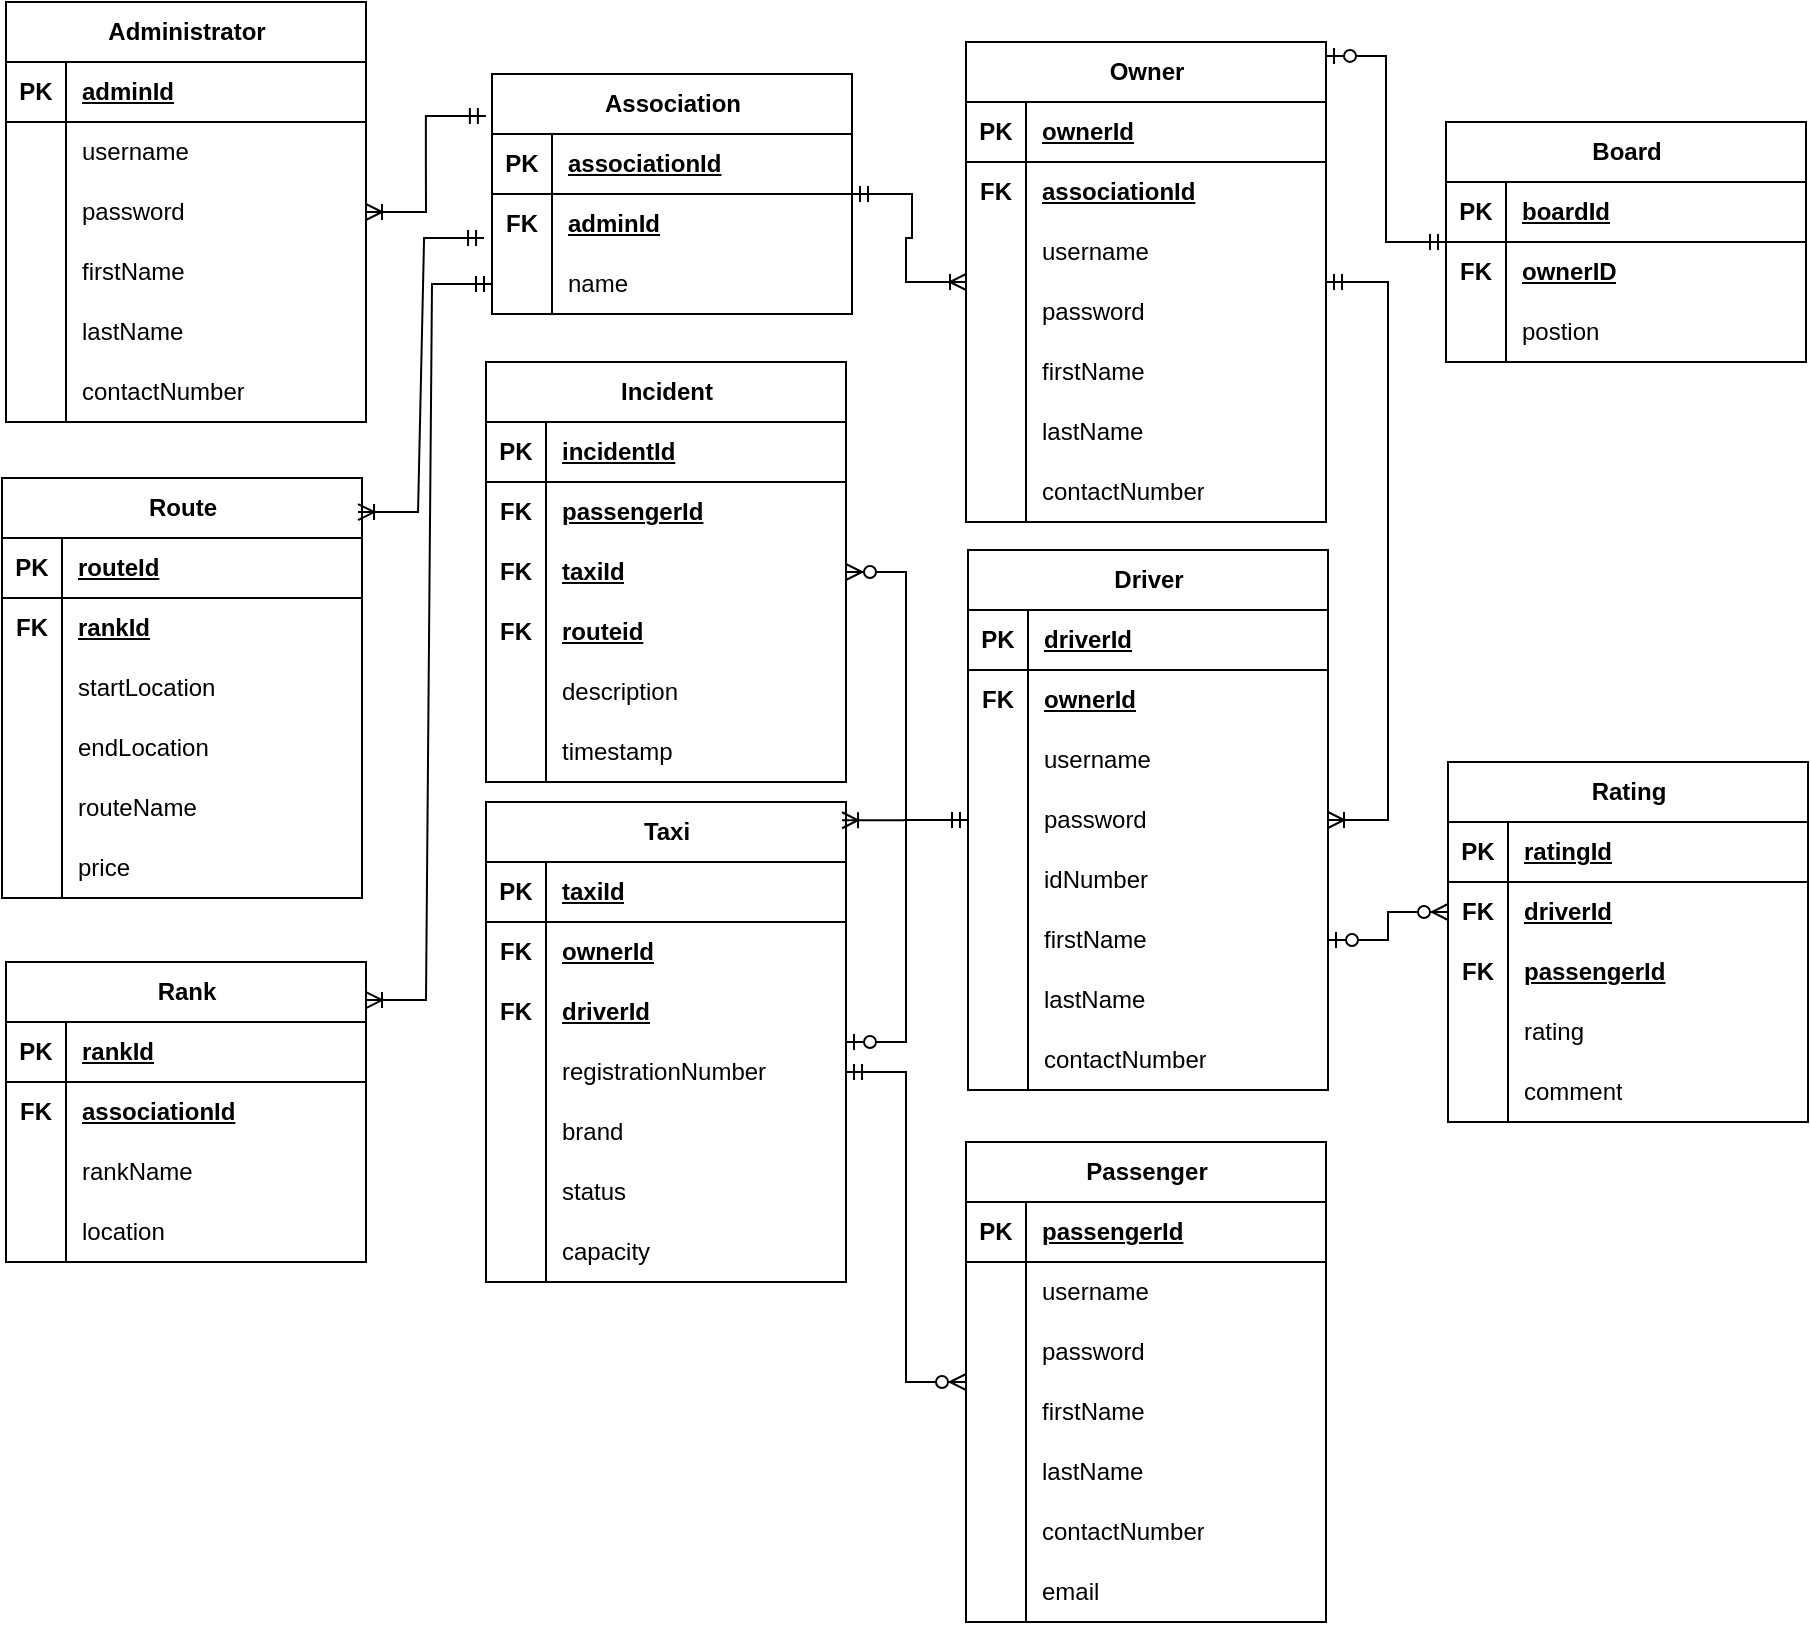 <mxfile version="24.0.7" type="github">
  <diagram name="Page-1" id="_thETV3PCBS6fMJotgOM">
    <mxGraphModel dx="1730" dy="483" grid="1" gridSize="10" guides="1" tooltips="1" connect="1" arrows="1" fold="1" page="1" pageScale="1" pageWidth="850" pageHeight="1100" math="0" shadow="0">
      <root>
        <mxCell id="0" />
        <mxCell id="1" parent="0" />
        <mxCell id="O3pjt0N3V21cAL_o8eEw-5" value="Administrator" style="shape=table;startSize=30;container=1;collapsible=1;childLayout=tableLayout;fixedRows=1;rowLines=0;fontStyle=1;align=center;resizeLast=1;html=1;" parent="1" vertex="1">
          <mxGeometry y="40" width="180" height="210" as="geometry" />
        </mxCell>
        <mxCell id="O3pjt0N3V21cAL_o8eEw-6" value="" style="shape=tableRow;horizontal=0;startSize=0;swimlaneHead=0;swimlaneBody=0;fillColor=none;collapsible=0;dropTarget=0;points=[[0,0.5],[1,0.5]];portConstraint=eastwest;top=0;left=0;right=0;bottom=1;" parent="O3pjt0N3V21cAL_o8eEw-5" vertex="1">
          <mxGeometry y="30" width="180" height="30" as="geometry" />
        </mxCell>
        <mxCell id="O3pjt0N3V21cAL_o8eEw-7" value="PK" style="shape=partialRectangle;connectable=0;fillColor=none;top=0;left=0;bottom=0;right=0;fontStyle=1;overflow=hidden;whiteSpace=wrap;html=1;" parent="O3pjt0N3V21cAL_o8eEw-6" vertex="1">
          <mxGeometry width="30" height="30" as="geometry">
            <mxRectangle width="30" height="30" as="alternateBounds" />
          </mxGeometry>
        </mxCell>
        <mxCell id="O3pjt0N3V21cAL_o8eEw-8" value="adminId" style="shape=partialRectangle;connectable=0;fillColor=none;top=0;left=0;bottom=0;right=0;align=left;spacingLeft=6;fontStyle=5;overflow=hidden;whiteSpace=wrap;html=1;" parent="O3pjt0N3V21cAL_o8eEw-6" vertex="1">
          <mxGeometry x="30" width="150" height="30" as="geometry">
            <mxRectangle width="150" height="30" as="alternateBounds" />
          </mxGeometry>
        </mxCell>
        <mxCell id="O3pjt0N3V21cAL_o8eEw-9" value="" style="shape=tableRow;horizontal=0;startSize=0;swimlaneHead=0;swimlaneBody=0;fillColor=none;collapsible=0;dropTarget=0;points=[[0,0.5],[1,0.5]];portConstraint=eastwest;top=0;left=0;right=0;bottom=0;" parent="O3pjt0N3V21cAL_o8eEw-5" vertex="1">
          <mxGeometry y="60" width="180" height="30" as="geometry" />
        </mxCell>
        <mxCell id="O3pjt0N3V21cAL_o8eEw-10" value="" style="shape=partialRectangle;connectable=0;fillColor=none;top=0;left=0;bottom=0;right=0;editable=1;overflow=hidden;whiteSpace=wrap;html=1;" parent="O3pjt0N3V21cAL_o8eEw-9" vertex="1">
          <mxGeometry width="30" height="30" as="geometry">
            <mxRectangle width="30" height="30" as="alternateBounds" />
          </mxGeometry>
        </mxCell>
        <mxCell id="O3pjt0N3V21cAL_o8eEw-11" value="username" style="shape=partialRectangle;connectable=0;fillColor=none;top=0;left=0;bottom=0;right=0;align=left;spacingLeft=6;overflow=hidden;whiteSpace=wrap;html=1;" parent="O3pjt0N3V21cAL_o8eEw-9" vertex="1">
          <mxGeometry x="30" width="150" height="30" as="geometry">
            <mxRectangle width="150" height="30" as="alternateBounds" />
          </mxGeometry>
        </mxCell>
        <mxCell id="O3pjt0N3V21cAL_o8eEw-12" value="" style="shape=tableRow;horizontal=0;startSize=0;swimlaneHead=0;swimlaneBody=0;fillColor=none;collapsible=0;dropTarget=0;points=[[0,0.5],[1,0.5]];portConstraint=eastwest;top=0;left=0;right=0;bottom=0;" parent="O3pjt0N3V21cAL_o8eEw-5" vertex="1">
          <mxGeometry y="90" width="180" height="30" as="geometry" />
        </mxCell>
        <mxCell id="O3pjt0N3V21cAL_o8eEw-13" value="" style="shape=partialRectangle;connectable=0;fillColor=none;top=0;left=0;bottom=0;right=0;editable=1;overflow=hidden;whiteSpace=wrap;html=1;" parent="O3pjt0N3V21cAL_o8eEw-12" vertex="1">
          <mxGeometry width="30" height="30" as="geometry">
            <mxRectangle width="30" height="30" as="alternateBounds" />
          </mxGeometry>
        </mxCell>
        <mxCell id="O3pjt0N3V21cAL_o8eEw-14" value="password" style="shape=partialRectangle;connectable=0;fillColor=none;top=0;left=0;bottom=0;right=0;align=left;spacingLeft=6;overflow=hidden;whiteSpace=wrap;html=1;" parent="O3pjt0N3V21cAL_o8eEw-12" vertex="1">
          <mxGeometry x="30" width="150" height="30" as="geometry">
            <mxRectangle width="150" height="30" as="alternateBounds" />
          </mxGeometry>
        </mxCell>
        <mxCell id="O3pjt0N3V21cAL_o8eEw-15" value="" style="shape=tableRow;horizontal=0;startSize=0;swimlaneHead=0;swimlaneBody=0;fillColor=none;collapsible=0;dropTarget=0;points=[[0,0.5],[1,0.5]];portConstraint=eastwest;top=0;left=0;right=0;bottom=0;" parent="O3pjt0N3V21cAL_o8eEw-5" vertex="1">
          <mxGeometry y="120" width="180" height="30" as="geometry" />
        </mxCell>
        <mxCell id="O3pjt0N3V21cAL_o8eEw-16" value="" style="shape=partialRectangle;connectable=0;fillColor=none;top=0;left=0;bottom=0;right=0;editable=1;overflow=hidden;whiteSpace=wrap;html=1;" parent="O3pjt0N3V21cAL_o8eEw-15" vertex="1">
          <mxGeometry width="30" height="30" as="geometry">
            <mxRectangle width="30" height="30" as="alternateBounds" />
          </mxGeometry>
        </mxCell>
        <mxCell id="O3pjt0N3V21cAL_o8eEw-17" value="firstName" style="shape=partialRectangle;connectable=0;fillColor=none;top=0;left=0;bottom=0;right=0;align=left;spacingLeft=6;overflow=hidden;whiteSpace=wrap;html=1;" parent="O3pjt0N3V21cAL_o8eEw-15" vertex="1">
          <mxGeometry x="30" width="150" height="30" as="geometry">
            <mxRectangle width="150" height="30" as="alternateBounds" />
          </mxGeometry>
        </mxCell>
        <mxCell id="O3pjt0N3V21cAL_o8eEw-18" value="" style="shape=tableRow;horizontal=0;startSize=0;swimlaneHead=0;swimlaneBody=0;fillColor=none;collapsible=0;dropTarget=0;points=[[0,0.5],[1,0.5]];portConstraint=eastwest;top=0;left=0;right=0;bottom=0;" parent="O3pjt0N3V21cAL_o8eEw-5" vertex="1">
          <mxGeometry y="150" width="180" height="30" as="geometry" />
        </mxCell>
        <mxCell id="O3pjt0N3V21cAL_o8eEw-19" value="" style="shape=partialRectangle;connectable=0;fillColor=none;top=0;left=0;bottom=0;right=0;editable=1;overflow=hidden;whiteSpace=wrap;html=1;" parent="O3pjt0N3V21cAL_o8eEw-18" vertex="1">
          <mxGeometry width="30" height="30" as="geometry">
            <mxRectangle width="30" height="30" as="alternateBounds" />
          </mxGeometry>
        </mxCell>
        <mxCell id="O3pjt0N3V21cAL_o8eEw-20" value="lastName" style="shape=partialRectangle;connectable=0;fillColor=none;top=0;left=0;bottom=0;right=0;align=left;spacingLeft=6;overflow=hidden;whiteSpace=wrap;html=1;" parent="O3pjt0N3V21cAL_o8eEw-18" vertex="1">
          <mxGeometry x="30" width="150" height="30" as="geometry">
            <mxRectangle width="150" height="30" as="alternateBounds" />
          </mxGeometry>
        </mxCell>
        <mxCell id="O3pjt0N3V21cAL_o8eEw-21" value="" style="shape=tableRow;horizontal=0;startSize=0;swimlaneHead=0;swimlaneBody=0;fillColor=none;collapsible=0;dropTarget=0;points=[[0,0.5],[1,0.5]];portConstraint=eastwest;top=0;left=0;right=0;bottom=0;" parent="O3pjt0N3V21cAL_o8eEw-5" vertex="1">
          <mxGeometry y="180" width="180" height="30" as="geometry" />
        </mxCell>
        <mxCell id="O3pjt0N3V21cAL_o8eEw-22" value="" style="shape=partialRectangle;connectable=0;fillColor=none;top=0;left=0;bottom=0;right=0;editable=1;overflow=hidden;whiteSpace=wrap;html=1;" parent="O3pjt0N3V21cAL_o8eEw-21" vertex="1">
          <mxGeometry width="30" height="30" as="geometry">
            <mxRectangle width="30" height="30" as="alternateBounds" />
          </mxGeometry>
        </mxCell>
        <mxCell id="O3pjt0N3V21cAL_o8eEw-23" value="contactNumber" style="shape=partialRectangle;connectable=0;fillColor=none;top=0;left=0;bottom=0;right=0;align=left;spacingLeft=6;overflow=hidden;whiteSpace=wrap;html=1;" parent="O3pjt0N3V21cAL_o8eEw-21" vertex="1">
          <mxGeometry x="30" width="150" height="30" as="geometry">
            <mxRectangle width="150" height="30" as="alternateBounds" />
          </mxGeometry>
        </mxCell>
        <mxCell id="O3pjt0N3V21cAL_o8eEw-24" value="Association" style="shape=table;startSize=30;container=1;collapsible=1;childLayout=tableLayout;fixedRows=1;rowLines=0;fontStyle=1;align=center;resizeLast=1;html=1;" parent="1" vertex="1">
          <mxGeometry x="243" y="76" width="180" height="120" as="geometry" />
        </mxCell>
        <mxCell id="O3pjt0N3V21cAL_o8eEw-25" value="" style="shape=tableRow;horizontal=0;startSize=0;swimlaneHead=0;swimlaneBody=0;fillColor=none;collapsible=0;dropTarget=0;points=[[0,0.5],[1,0.5]];portConstraint=eastwest;top=0;left=0;right=0;bottom=1;" parent="O3pjt0N3V21cAL_o8eEw-24" vertex="1">
          <mxGeometry y="30" width="180" height="30" as="geometry" />
        </mxCell>
        <mxCell id="O3pjt0N3V21cAL_o8eEw-26" value="PK" style="shape=partialRectangle;connectable=0;fillColor=none;top=0;left=0;bottom=0;right=0;fontStyle=1;overflow=hidden;whiteSpace=wrap;html=1;" parent="O3pjt0N3V21cAL_o8eEw-25" vertex="1">
          <mxGeometry width="30" height="30" as="geometry">
            <mxRectangle width="30" height="30" as="alternateBounds" />
          </mxGeometry>
        </mxCell>
        <mxCell id="O3pjt0N3V21cAL_o8eEw-27" value="associationId" style="shape=partialRectangle;connectable=0;fillColor=none;top=0;left=0;bottom=0;right=0;align=left;spacingLeft=6;fontStyle=5;overflow=hidden;whiteSpace=wrap;html=1;" parent="O3pjt0N3V21cAL_o8eEw-25" vertex="1">
          <mxGeometry x="30" width="150" height="30" as="geometry">
            <mxRectangle width="150" height="30" as="alternateBounds" />
          </mxGeometry>
        </mxCell>
        <mxCell id="O3pjt0N3V21cAL_o8eEw-31" value="" style="shape=tableRow;horizontal=0;startSize=0;swimlaneHead=0;swimlaneBody=0;fillColor=none;collapsible=0;dropTarget=0;points=[[0,0.5],[1,0.5]];portConstraint=eastwest;top=0;left=0;right=0;bottom=0;" parent="O3pjt0N3V21cAL_o8eEw-24" vertex="1">
          <mxGeometry y="60" width="180" height="30" as="geometry" />
        </mxCell>
        <mxCell id="O3pjt0N3V21cAL_o8eEw-32" value="&lt;b&gt;FK&lt;/b&gt;" style="shape=partialRectangle;connectable=0;fillColor=none;top=0;left=0;bottom=0;right=0;editable=1;overflow=hidden;whiteSpace=wrap;html=1;" parent="O3pjt0N3V21cAL_o8eEw-31" vertex="1">
          <mxGeometry width="30" height="30" as="geometry">
            <mxRectangle width="30" height="30" as="alternateBounds" />
          </mxGeometry>
        </mxCell>
        <mxCell id="O3pjt0N3V21cAL_o8eEw-33" value="&lt;b&gt;&lt;u&gt;adminId&lt;/u&gt;&lt;/b&gt;" style="shape=partialRectangle;connectable=0;fillColor=none;top=0;left=0;bottom=0;right=0;align=left;spacingLeft=6;overflow=hidden;whiteSpace=wrap;html=1;" parent="O3pjt0N3V21cAL_o8eEw-31" vertex="1">
          <mxGeometry x="30" width="150" height="30" as="geometry">
            <mxRectangle width="150" height="30" as="alternateBounds" />
          </mxGeometry>
        </mxCell>
        <mxCell id="O3pjt0N3V21cAL_o8eEw-28" value="" style="shape=tableRow;horizontal=0;startSize=0;swimlaneHead=0;swimlaneBody=0;fillColor=none;collapsible=0;dropTarget=0;points=[[0,0.5],[1,0.5]];portConstraint=eastwest;top=0;left=0;right=0;bottom=0;" parent="O3pjt0N3V21cAL_o8eEw-24" vertex="1">
          <mxGeometry y="90" width="180" height="30" as="geometry" />
        </mxCell>
        <mxCell id="O3pjt0N3V21cAL_o8eEw-29" value="" style="shape=partialRectangle;connectable=0;fillColor=none;top=0;left=0;bottom=0;right=0;editable=1;overflow=hidden;whiteSpace=wrap;html=1;" parent="O3pjt0N3V21cAL_o8eEw-28" vertex="1">
          <mxGeometry width="30" height="30" as="geometry">
            <mxRectangle width="30" height="30" as="alternateBounds" />
          </mxGeometry>
        </mxCell>
        <mxCell id="O3pjt0N3V21cAL_o8eEw-30" value="name" style="shape=partialRectangle;connectable=0;fillColor=none;top=0;left=0;bottom=0;right=0;align=left;spacingLeft=6;overflow=hidden;whiteSpace=wrap;html=1;" parent="O3pjt0N3V21cAL_o8eEw-28" vertex="1">
          <mxGeometry x="30" width="150" height="30" as="geometry">
            <mxRectangle width="150" height="30" as="alternateBounds" />
          </mxGeometry>
        </mxCell>
        <mxCell id="O3pjt0N3V21cAL_o8eEw-50" value="Owner" style="shape=table;startSize=30;container=1;collapsible=1;childLayout=tableLayout;fixedRows=1;rowLines=0;fontStyle=1;align=center;resizeLast=1;html=1;" parent="1" vertex="1">
          <mxGeometry x="480" y="60" width="180" height="240" as="geometry" />
        </mxCell>
        <mxCell id="O3pjt0N3V21cAL_o8eEw-51" value="" style="shape=tableRow;horizontal=0;startSize=0;swimlaneHead=0;swimlaneBody=0;fillColor=none;collapsible=0;dropTarget=0;points=[[0,0.5],[1,0.5]];portConstraint=eastwest;top=0;left=0;right=0;bottom=1;" parent="O3pjt0N3V21cAL_o8eEw-50" vertex="1">
          <mxGeometry y="30" width="180" height="30" as="geometry" />
        </mxCell>
        <mxCell id="O3pjt0N3V21cAL_o8eEw-52" value="PK" style="shape=partialRectangle;connectable=0;fillColor=none;top=0;left=0;bottom=0;right=0;fontStyle=1;overflow=hidden;whiteSpace=wrap;html=1;" parent="O3pjt0N3V21cAL_o8eEw-51" vertex="1">
          <mxGeometry width="30" height="30" as="geometry">
            <mxRectangle width="30" height="30" as="alternateBounds" />
          </mxGeometry>
        </mxCell>
        <mxCell id="O3pjt0N3V21cAL_o8eEw-53" value="ownerId" style="shape=partialRectangle;connectable=0;fillColor=none;top=0;left=0;bottom=0;right=0;align=left;spacingLeft=6;fontStyle=5;overflow=hidden;whiteSpace=wrap;html=1;" parent="O3pjt0N3V21cAL_o8eEw-51" vertex="1">
          <mxGeometry x="30" width="150" height="30" as="geometry">
            <mxRectangle width="150" height="30" as="alternateBounds" />
          </mxGeometry>
        </mxCell>
        <mxCell id="O3pjt0N3V21cAL_o8eEw-65" value="" style="shape=tableRow;horizontal=0;startSize=0;swimlaneHead=0;swimlaneBody=0;fillColor=none;collapsible=0;dropTarget=0;points=[[0,0.5],[1,0.5]];portConstraint=eastwest;top=0;left=0;right=0;bottom=0;" parent="O3pjt0N3V21cAL_o8eEw-50" vertex="1">
          <mxGeometry y="60" width="180" height="30" as="geometry" />
        </mxCell>
        <mxCell id="O3pjt0N3V21cAL_o8eEw-66" value="&lt;b&gt;FK&lt;/b&gt;" style="shape=partialRectangle;connectable=0;fillColor=none;top=0;left=0;bottom=0;right=0;editable=1;overflow=hidden;whiteSpace=wrap;html=1;" parent="O3pjt0N3V21cAL_o8eEw-65" vertex="1">
          <mxGeometry width="30" height="30" as="geometry">
            <mxRectangle width="30" height="30" as="alternateBounds" />
          </mxGeometry>
        </mxCell>
        <mxCell id="O3pjt0N3V21cAL_o8eEw-67" value="&lt;b&gt;&lt;u&gt;associationId&lt;/u&gt;&lt;/b&gt;" style="shape=partialRectangle;connectable=0;fillColor=none;top=0;left=0;bottom=0;right=0;align=left;spacingLeft=6;overflow=hidden;whiteSpace=wrap;html=1;" parent="O3pjt0N3V21cAL_o8eEw-65" vertex="1">
          <mxGeometry x="30" width="150" height="30" as="geometry">
            <mxRectangle width="150" height="30" as="alternateBounds" />
          </mxGeometry>
        </mxCell>
        <mxCell id="O3pjt0N3V21cAL_o8eEw-68" value="" style="shape=tableRow;horizontal=0;startSize=0;swimlaneHead=0;swimlaneBody=0;fillColor=none;collapsible=0;dropTarget=0;points=[[0,0.5],[1,0.5]];portConstraint=eastwest;top=0;left=0;right=0;bottom=0;" parent="O3pjt0N3V21cAL_o8eEw-50" vertex="1">
          <mxGeometry y="90" width="180" height="30" as="geometry" />
        </mxCell>
        <mxCell id="O3pjt0N3V21cAL_o8eEw-69" value="" style="shape=partialRectangle;connectable=0;fillColor=none;top=0;left=0;bottom=0;right=0;editable=1;overflow=hidden;whiteSpace=wrap;html=1;" parent="O3pjt0N3V21cAL_o8eEw-68" vertex="1">
          <mxGeometry width="30" height="30" as="geometry">
            <mxRectangle width="30" height="30" as="alternateBounds" />
          </mxGeometry>
        </mxCell>
        <mxCell id="O3pjt0N3V21cAL_o8eEw-70" value="username" style="shape=partialRectangle;connectable=0;fillColor=none;top=0;left=0;bottom=0;right=0;align=left;spacingLeft=6;overflow=hidden;whiteSpace=wrap;html=1;" parent="O3pjt0N3V21cAL_o8eEw-68" vertex="1">
          <mxGeometry x="30" width="150" height="30" as="geometry">
            <mxRectangle width="150" height="30" as="alternateBounds" />
          </mxGeometry>
        </mxCell>
        <mxCell id="O3pjt0N3V21cAL_o8eEw-71" value="" style="shape=tableRow;horizontal=0;startSize=0;swimlaneHead=0;swimlaneBody=0;fillColor=none;collapsible=0;dropTarget=0;points=[[0,0.5],[1,0.5]];portConstraint=eastwest;top=0;left=0;right=0;bottom=0;" parent="O3pjt0N3V21cAL_o8eEw-50" vertex="1">
          <mxGeometry y="120" width="180" height="30" as="geometry" />
        </mxCell>
        <mxCell id="O3pjt0N3V21cAL_o8eEw-72" value="" style="shape=partialRectangle;connectable=0;fillColor=none;top=0;left=0;bottom=0;right=0;editable=1;overflow=hidden;whiteSpace=wrap;html=1;" parent="O3pjt0N3V21cAL_o8eEw-71" vertex="1">
          <mxGeometry width="30" height="30" as="geometry">
            <mxRectangle width="30" height="30" as="alternateBounds" />
          </mxGeometry>
        </mxCell>
        <mxCell id="O3pjt0N3V21cAL_o8eEw-73" value="password" style="shape=partialRectangle;connectable=0;fillColor=none;top=0;left=0;bottom=0;right=0;align=left;spacingLeft=6;overflow=hidden;whiteSpace=wrap;html=1;" parent="O3pjt0N3V21cAL_o8eEw-71" vertex="1">
          <mxGeometry x="30" width="150" height="30" as="geometry">
            <mxRectangle width="150" height="30" as="alternateBounds" />
          </mxGeometry>
        </mxCell>
        <mxCell id="O3pjt0N3V21cAL_o8eEw-54" value="" style="shape=tableRow;horizontal=0;startSize=0;swimlaneHead=0;swimlaneBody=0;fillColor=none;collapsible=0;dropTarget=0;points=[[0,0.5],[1,0.5]];portConstraint=eastwest;top=0;left=0;right=0;bottom=0;" parent="O3pjt0N3V21cAL_o8eEw-50" vertex="1">
          <mxGeometry y="150" width="180" height="30" as="geometry" />
        </mxCell>
        <mxCell id="O3pjt0N3V21cAL_o8eEw-55" value="" style="shape=partialRectangle;connectable=0;fillColor=none;top=0;left=0;bottom=0;right=0;editable=1;overflow=hidden;whiteSpace=wrap;html=1;" parent="O3pjt0N3V21cAL_o8eEw-54" vertex="1">
          <mxGeometry width="30" height="30" as="geometry">
            <mxRectangle width="30" height="30" as="alternateBounds" />
          </mxGeometry>
        </mxCell>
        <mxCell id="O3pjt0N3V21cAL_o8eEw-56" value="firstName" style="shape=partialRectangle;connectable=0;fillColor=none;top=0;left=0;bottom=0;right=0;align=left;spacingLeft=6;overflow=hidden;whiteSpace=wrap;html=1;" parent="O3pjt0N3V21cAL_o8eEw-54" vertex="1">
          <mxGeometry x="30" width="150" height="30" as="geometry">
            <mxRectangle width="150" height="30" as="alternateBounds" />
          </mxGeometry>
        </mxCell>
        <mxCell id="O3pjt0N3V21cAL_o8eEw-57" value="" style="shape=tableRow;horizontal=0;startSize=0;swimlaneHead=0;swimlaneBody=0;fillColor=none;collapsible=0;dropTarget=0;points=[[0,0.5],[1,0.5]];portConstraint=eastwest;top=0;left=0;right=0;bottom=0;" parent="O3pjt0N3V21cAL_o8eEw-50" vertex="1">
          <mxGeometry y="180" width="180" height="30" as="geometry" />
        </mxCell>
        <mxCell id="O3pjt0N3V21cAL_o8eEw-58" value="" style="shape=partialRectangle;connectable=0;fillColor=none;top=0;left=0;bottom=0;right=0;editable=1;overflow=hidden;whiteSpace=wrap;html=1;" parent="O3pjt0N3V21cAL_o8eEw-57" vertex="1">
          <mxGeometry width="30" height="30" as="geometry">
            <mxRectangle width="30" height="30" as="alternateBounds" />
          </mxGeometry>
        </mxCell>
        <mxCell id="O3pjt0N3V21cAL_o8eEw-59" value="lastName" style="shape=partialRectangle;connectable=0;fillColor=none;top=0;left=0;bottom=0;right=0;align=left;spacingLeft=6;overflow=hidden;whiteSpace=wrap;html=1;" parent="O3pjt0N3V21cAL_o8eEw-57" vertex="1">
          <mxGeometry x="30" width="150" height="30" as="geometry">
            <mxRectangle width="150" height="30" as="alternateBounds" />
          </mxGeometry>
        </mxCell>
        <mxCell id="O3pjt0N3V21cAL_o8eEw-60" value="" style="shape=tableRow;horizontal=0;startSize=0;swimlaneHead=0;swimlaneBody=0;fillColor=none;collapsible=0;dropTarget=0;points=[[0,0.5],[1,0.5]];portConstraint=eastwest;top=0;left=0;right=0;bottom=0;" parent="O3pjt0N3V21cAL_o8eEw-50" vertex="1">
          <mxGeometry y="210" width="180" height="30" as="geometry" />
        </mxCell>
        <mxCell id="O3pjt0N3V21cAL_o8eEw-61" value="" style="shape=partialRectangle;connectable=0;fillColor=none;top=0;left=0;bottom=0;right=0;editable=1;overflow=hidden;whiteSpace=wrap;html=1;" parent="O3pjt0N3V21cAL_o8eEw-60" vertex="1">
          <mxGeometry width="30" height="30" as="geometry">
            <mxRectangle width="30" height="30" as="alternateBounds" />
          </mxGeometry>
        </mxCell>
        <mxCell id="O3pjt0N3V21cAL_o8eEw-62" value="contactNumber" style="shape=partialRectangle;connectable=0;fillColor=none;top=0;left=0;bottom=0;right=0;align=left;spacingLeft=6;overflow=hidden;whiteSpace=wrap;html=1;" parent="O3pjt0N3V21cAL_o8eEw-60" vertex="1">
          <mxGeometry x="30" width="150" height="30" as="geometry">
            <mxRectangle width="150" height="30" as="alternateBounds" />
          </mxGeometry>
        </mxCell>
        <mxCell id="O3pjt0N3V21cAL_o8eEw-74" value="" style="edgeStyle=entityRelationEdgeStyle;fontSize=12;html=1;endArrow=ERoneToMany;startArrow=ERmandOne;rounded=0;exitX=-0.017;exitY=0.175;exitDx=0;exitDy=0;exitPerimeter=0;" parent="1" source="O3pjt0N3V21cAL_o8eEw-24" target="O3pjt0N3V21cAL_o8eEw-5" edge="1">
          <mxGeometry width="100" height="100" relative="1" as="geometry">
            <mxPoint x="370" y="310" as="sourcePoint" />
            <mxPoint x="470" y="210" as="targetPoint" />
          </mxGeometry>
        </mxCell>
        <mxCell id="O3pjt0N3V21cAL_o8eEw-75" value="" style="edgeStyle=entityRelationEdgeStyle;fontSize=12;html=1;endArrow=ERoneToMany;startArrow=ERmandOne;rounded=0;" parent="1" source="O3pjt0N3V21cAL_o8eEw-24" target="O3pjt0N3V21cAL_o8eEw-50" edge="1">
          <mxGeometry width="100" height="100" relative="1" as="geometry">
            <mxPoint x="280" y="250" as="sourcePoint" />
            <mxPoint x="230" y="410" as="targetPoint" />
            <Array as="points">
              <mxPoint x="390" y="250" />
              <mxPoint x="400" y="250" />
            </Array>
          </mxGeometry>
        </mxCell>
        <mxCell id="O3pjt0N3V21cAL_o8eEw-76" value="Driver" style="shape=table;startSize=30;container=1;collapsible=1;childLayout=tableLayout;fixedRows=1;rowLines=0;fontStyle=1;align=center;resizeLast=1;html=1;" parent="1" vertex="1">
          <mxGeometry x="481" y="314" width="180" height="270" as="geometry" />
        </mxCell>
        <mxCell id="O3pjt0N3V21cAL_o8eEw-77" value="" style="shape=tableRow;horizontal=0;startSize=0;swimlaneHead=0;swimlaneBody=0;fillColor=none;collapsible=0;dropTarget=0;points=[[0,0.5],[1,0.5]];portConstraint=eastwest;top=0;left=0;right=0;bottom=1;" parent="O3pjt0N3V21cAL_o8eEw-76" vertex="1">
          <mxGeometry y="30" width="180" height="30" as="geometry" />
        </mxCell>
        <mxCell id="O3pjt0N3V21cAL_o8eEw-78" value="PK" style="shape=partialRectangle;connectable=0;fillColor=none;top=0;left=0;bottom=0;right=0;fontStyle=1;overflow=hidden;whiteSpace=wrap;html=1;" parent="O3pjt0N3V21cAL_o8eEw-77" vertex="1">
          <mxGeometry width="30" height="30" as="geometry">
            <mxRectangle width="30" height="30" as="alternateBounds" />
          </mxGeometry>
        </mxCell>
        <mxCell id="O3pjt0N3V21cAL_o8eEw-79" value="driverId" style="shape=partialRectangle;connectable=0;fillColor=none;top=0;left=0;bottom=0;right=0;align=left;spacingLeft=6;fontStyle=5;overflow=hidden;whiteSpace=wrap;html=1;" parent="O3pjt0N3V21cAL_o8eEw-77" vertex="1">
          <mxGeometry x="30" width="150" height="30" as="geometry">
            <mxRectangle width="150" height="30" as="alternateBounds" />
          </mxGeometry>
        </mxCell>
        <mxCell id="O3pjt0N3V21cAL_o8eEw-80" value="" style="shape=tableRow;horizontal=0;startSize=0;swimlaneHead=0;swimlaneBody=0;fillColor=none;collapsible=0;dropTarget=0;points=[[0,0.5],[1,0.5]];portConstraint=eastwest;top=0;left=0;right=0;bottom=0;" parent="O3pjt0N3V21cAL_o8eEw-76" vertex="1">
          <mxGeometry y="60" width="180" height="30" as="geometry" />
        </mxCell>
        <mxCell id="O3pjt0N3V21cAL_o8eEw-81" value="&lt;b&gt;FK&lt;/b&gt;" style="shape=partialRectangle;connectable=0;fillColor=none;top=0;left=0;bottom=0;right=0;editable=1;overflow=hidden;whiteSpace=wrap;html=1;" parent="O3pjt0N3V21cAL_o8eEw-80" vertex="1">
          <mxGeometry width="30" height="30" as="geometry">
            <mxRectangle width="30" height="30" as="alternateBounds" />
          </mxGeometry>
        </mxCell>
        <mxCell id="O3pjt0N3V21cAL_o8eEw-82" value="&lt;b&gt;&lt;u&gt;ownerId&lt;/u&gt;&lt;/b&gt;" style="shape=partialRectangle;connectable=0;fillColor=none;top=0;left=0;bottom=0;right=0;align=left;spacingLeft=6;overflow=hidden;whiteSpace=wrap;html=1;" parent="O3pjt0N3V21cAL_o8eEw-80" vertex="1">
          <mxGeometry x="30" width="150" height="30" as="geometry">
            <mxRectangle width="150" height="30" as="alternateBounds" />
          </mxGeometry>
        </mxCell>
        <mxCell id="O3pjt0N3V21cAL_o8eEw-95" value="" style="shape=tableRow;horizontal=0;startSize=0;swimlaneHead=0;swimlaneBody=0;fillColor=none;collapsible=0;dropTarget=0;points=[[0,0.5],[1,0.5]];portConstraint=eastwest;top=0;left=0;right=0;bottom=0;" parent="O3pjt0N3V21cAL_o8eEw-76" vertex="1">
          <mxGeometry y="90" width="180" height="30" as="geometry" />
        </mxCell>
        <mxCell id="O3pjt0N3V21cAL_o8eEw-96" value="" style="shape=partialRectangle;connectable=0;fillColor=none;top=0;left=0;bottom=0;right=0;editable=1;overflow=hidden;whiteSpace=wrap;html=1;" parent="O3pjt0N3V21cAL_o8eEw-95" vertex="1">
          <mxGeometry width="30" height="30" as="geometry">
            <mxRectangle width="30" height="30" as="alternateBounds" />
          </mxGeometry>
        </mxCell>
        <mxCell id="O3pjt0N3V21cAL_o8eEw-97" value="username" style="shape=partialRectangle;connectable=0;fillColor=none;top=0;left=0;bottom=0;right=0;align=left;spacingLeft=6;overflow=hidden;whiteSpace=wrap;html=1;" parent="O3pjt0N3V21cAL_o8eEw-95" vertex="1">
          <mxGeometry x="30" width="150" height="30" as="geometry">
            <mxRectangle width="150" height="30" as="alternateBounds" />
          </mxGeometry>
        </mxCell>
        <mxCell id="O3pjt0N3V21cAL_o8eEw-98" value="" style="shape=tableRow;horizontal=0;startSize=0;swimlaneHead=0;swimlaneBody=0;fillColor=none;collapsible=0;dropTarget=0;points=[[0,0.5],[1,0.5]];portConstraint=eastwest;top=0;left=0;right=0;bottom=0;" parent="O3pjt0N3V21cAL_o8eEw-76" vertex="1">
          <mxGeometry y="120" width="180" height="30" as="geometry" />
        </mxCell>
        <mxCell id="O3pjt0N3V21cAL_o8eEw-99" value="" style="shape=partialRectangle;connectable=0;fillColor=none;top=0;left=0;bottom=0;right=0;editable=1;overflow=hidden;whiteSpace=wrap;html=1;" parent="O3pjt0N3V21cAL_o8eEw-98" vertex="1">
          <mxGeometry width="30" height="30" as="geometry">
            <mxRectangle width="30" height="30" as="alternateBounds" />
          </mxGeometry>
        </mxCell>
        <mxCell id="O3pjt0N3V21cAL_o8eEw-100" value="password" style="shape=partialRectangle;connectable=0;fillColor=none;top=0;left=0;bottom=0;right=0;align=left;spacingLeft=6;overflow=hidden;whiteSpace=wrap;html=1;" parent="O3pjt0N3V21cAL_o8eEw-98" vertex="1">
          <mxGeometry x="30" width="150" height="30" as="geometry">
            <mxRectangle width="150" height="30" as="alternateBounds" />
          </mxGeometry>
        </mxCell>
        <mxCell id="O3pjt0N3V21cAL_o8eEw-92" value="" style="shape=tableRow;horizontal=0;startSize=0;swimlaneHead=0;swimlaneBody=0;fillColor=none;collapsible=0;dropTarget=0;points=[[0,0.5],[1,0.5]];portConstraint=eastwest;top=0;left=0;right=0;bottom=0;" parent="O3pjt0N3V21cAL_o8eEw-76" vertex="1">
          <mxGeometry y="150" width="180" height="30" as="geometry" />
        </mxCell>
        <mxCell id="O3pjt0N3V21cAL_o8eEw-93" value="" style="shape=partialRectangle;connectable=0;fillColor=none;top=0;left=0;bottom=0;right=0;editable=1;overflow=hidden;whiteSpace=wrap;html=1;" parent="O3pjt0N3V21cAL_o8eEw-92" vertex="1">
          <mxGeometry width="30" height="30" as="geometry">
            <mxRectangle width="30" height="30" as="alternateBounds" />
          </mxGeometry>
        </mxCell>
        <mxCell id="O3pjt0N3V21cAL_o8eEw-94" value="idNumber" style="shape=partialRectangle;connectable=0;fillColor=none;top=0;left=0;bottom=0;right=0;align=left;spacingLeft=6;overflow=hidden;whiteSpace=wrap;html=1;" parent="O3pjt0N3V21cAL_o8eEw-92" vertex="1">
          <mxGeometry x="30" width="150" height="30" as="geometry">
            <mxRectangle width="150" height="30" as="alternateBounds" />
          </mxGeometry>
        </mxCell>
        <mxCell id="O3pjt0N3V21cAL_o8eEw-83" value="" style="shape=tableRow;horizontal=0;startSize=0;swimlaneHead=0;swimlaneBody=0;fillColor=none;collapsible=0;dropTarget=0;points=[[0,0.5],[1,0.5]];portConstraint=eastwest;top=0;left=0;right=0;bottom=0;" parent="O3pjt0N3V21cAL_o8eEw-76" vertex="1">
          <mxGeometry y="180" width="180" height="30" as="geometry" />
        </mxCell>
        <mxCell id="O3pjt0N3V21cAL_o8eEw-84" value="" style="shape=partialRectangle;connectable=0;fillColor=none;top=0;left=0;bottom=0;right=0;editable=1;overflow=hidden;whiteSpace=wrap;html=1;" parent="O3pjt0N3V21cAL_o8eEw-83" vertex="1">
          <mxGeometry width="30" height="30" as="geometry">
            <mxRectangle width="30" height="30" as="alternateBounds" />
          </mxGeometry>
        </mxCell>
        <mxCell id="O3pjt0N3V21cAL_o8eEw-85" value="firstName" style="shape=partialRectangle;connectable=0;fillColor=none;top=0;left=0;bottom=0;right=0;align=left;spacingLeft=6;overflow=hidden;whiteSpace=wrap;html=1;" parent="O3pjt0N3V21cAL_o8eEw-83" vertex="1">
          <mxGeometry x="30" width="150" height="30" as="geometry">
            <mxRectangle width="150" height="30" as="alternateBounds" />
          </mxGeometry>
        </mxCell>
        <mxCell id="O3pjt0N3V21cAL_o8eEw-86" value="" style="shape=tableRow;horizontal=0;startSize=0;swimlaneHead=0;swimlaneBody=0;fillColor=none;collapsible=0;dropTarget=0;points=[[0,0.5],[1,0.5]];portConstraint=eastwest;top=0;left=0;right=0;bottom=0;" parent="O3pjt0N3V21cAL_o8eEw-76" vertex="1">
          <mxGeometry y="210" width="180" height="30" as="geometry" />
        </mxCell>
        <mxCell id="O3pjt0N3V21cAL_o8eEw-87" value="" style="shape=partialRectangle;connectable=0;fillColor=none;top=0;left=0;bottom=0;right=0;editable=1;overflow=hidden;whiteSpace=wrap;html=1;" parent="O3pjt0N3V21cAL_o8eEw-86" vertex="1">
          <mxGeometry width="30" height="30" as="geometry">
            <mxRectangle width="30" height="30" as="alternateBounds" />
          </mxGeometry>
        </mxCell>
        <mxCell id="O3pjt0N3V21cAL_o8eEw-88" value="lastName" style="shape=partialRectangle;connectable=0;fillColor=none;top=0;left=0;bottom=0;right=0;align=left;spacingLeft=6;overflow=hidden;whiteSpace=wrap;html=1;" parent="O3pjt0N3V21cAL_o8eEw-86" vertex="1">
          <mxGeometry x="30" width="150" height="30" as="geometry">
            <mxRectangle width="150" height="30" as="alternateBounds" />
          </mxGeometry>
        </mxCell>
        <mxCell id="O3pjt0N3V21cAL_o8eEw-89" value="" style="shape=tableRow;horizontal=0;startSize=0;swimlaneHead=0;swimlaneBody=0;fillColor=none;collapsible=0;dropTarget=0;points=[[0,0.5],[1,0.5]];portConstraint=eastwest;top=0;left=0;right=0;bottom=0;" parent="O3pjt0N3V21cAL_o8eEw-76" vertex="1">
          <mxGeometry y="240" width="180" height="30" as="geometry" />
        </mxCell>
        <mxCell id="O3pjt0N3V21cAL_o8eEw-90" value="" style="shape=partialRectangle;connectable=0;fillColor=none;top=0;left=0;bottom=0;right=0;editable=1;overflow=hidden;whiteSpace=wrap;html=1;" parent="O3pjt0N3V21cAL_o8eEw-89" vertex="1">
          <mxGeometry width="30" height="30" as="geometry">
            <mxRectangle width="30" height="30" as="alternateBounds" />
          </mxGeometry>
        </mxCell>
        <mxCell id="O3pjt0N3V21cAL_o8eEw-91" value="contactNumber" style="shape=partialRectangle;connectable=0;fillColor=none;top=0;left=0;bottom=0;right=0;align=left;spacingLeft=6;overflow=hidden;whiteSpace=wrap;html=1;" parent="O3pjt0N3V21cAL_o8eEw-89" vertex="1">
          <mxGeometry x="30" width="150" height="30" as="geometry">
            <mxRectangle width="150" height="30" as="alternateBounds" />
          </mxGeometry>
        </mxCell>
        <mxCell id="O3pjt0N3V21cAL_o8eEw-101" value="" style="edgeStyle=entityRelationEdgeStyle;fontSize=12;html=1;endArrow=ERoneToMany;startArrow=ERmandOne;rounded=0;" parent="1" source="O3pjt0N3V21cAL_o8eEw-50" target="O3pjt0N3V21cAL_o8eEw-76" edge="1">
          <mxGeometry width="100" height="100" relative="1" as="geometry">
            <mxPoint x="370" y="310" as="sourcePoint" />
            <mxPoint x="470" y="210" as="targetPoint" />
          </mxGeometry>
        </mxCell>
        <mxCell id="O3pjt0N3V21cAL_o8eEw-102" value="Taxi" style="shape=table;startSize=30;container=1;collapsible=1;childLayout=tableLayout;fixedRows=1;rowLines=0;fontStyle=1;align=center;resizeLast=1;html=1;" parent="1" vertex="1">
          <mxGeometry x="240" y="440" width="180" height="240" as="geometry" />
        </mxCell>
        <mxCell id="O3pjt0N3V21cAL_o8eEw-103" value="" style="shape=tableRow;horizontal=0;startSize=0;swimlaneHead=0;swimlaneBody=0;fillColor=none;collapsible=0;dropTarget=0;points=[[0,0.5],[1,0.5]];portConstraint=eastwest;top=0;left=0;right=0;bottom=1;" parent="O3pjt0N3V21cAL_o8eEw-102" vertex="1">
          <mxGeometry y="30" width="180" height="30" as="geometry" />
        </mxCell>
        <mxCell id="O3pjt0N3V21cAL_o8eEw-104" value="PK" style="shape=partialRectangle;connectable=0;fillColor=none;top=0;left=0;bottom=0;right=0;fontStyle=1;overflow=hidden;whiteSpace=wrap;html=1;" parent="O3pjt0N3V21cAL_o8eEw-103" vertex="1">
          <mxGeometry width="30" height="30" as="geometry">
            <mxRectangle width="30" height="30" as="alternateBounds" />
          </mxGeometry>
        </mxCell>
        <mxCell id="O3pjt0N3V21cAL_o8eEw-105" value="taxiId" style="shape=partialRectangle;connectable=0;fillColor=none;top=0;left=0;bottom=0;right=0;align=left;spacingLeft=6;fontStyle=5;overflow=hidden;whiteSpace=wrap;html=1;" parent="O3pjt0N3V21cAL_o8eEw-103" vertex="1">
          <mxGeometry x="30" width="150" height="30" as="geometry">
            <mxRectangle width="150" height="30" as="alternateBounds" />
          </mxGeometry>
        </mxCell>
        <mxCell id="O3pjt0N3V21cAL_o8eEw-106" value="" style="shape=tableRow;horizontal=0;startSize=0;swimlaneHead=0;swimlaneBody=0;fillColor=none;collapsible=0;dropTarget=0;points=[[0,0.5],[1,0.5]];portConstraint=eastwest;top=0;left=0;right=0;bottom=0;" parent="O3pjt0N3V21cAL_o8eEw-102" vertex="1">
          <mxGeometry y="60" width="180" height="30" as="geometry" />
        </mxCell>
        <mxCell id="O3pjt0N3V21cAL_o8eEw-107" value="&lt;b&gt;FK&lt;/b&gt;" style="shape=partialRectangle;connectable=0;fillColor=none;top=0;left=0;bottom=0;right=0;editable=1;overflow=hidden;whiteSpace=wrap;html=1;" parent="O3pjt0N3V21cAL_o8eEw-106" vertex="1">
          <mxGeometry width="30" height="30" as="geometry">
            <mxRectangle width="30" height="30" as="alternateBounds" />
          </mxGeometry>
        </mxCell>
        <mxCell id="O3pjt0N3V21cAL_o8eEw-108" value="&lt;b&gt;&lt;u&gt;ownerId&lt;/u&gt;&lt;/b&gt;" style="shape=partialRectangle;connectable=0;fillColor=none;top=0;left=0;bottom=0;right=0;align=left;spacingLeft=6;overflow=hidden;whiteSpace=wrap;html=1;" parent="O3pjt0N3V21cAL_o8eEw-106" vertex="1">
          <mxGeometry x="30" width="150" height="30" as="geometry">
            <mxRectangle width="150" height="30" as="alternateBounds" />
          </mxGeometry>
        </mxCell>
        <mxCell id="O3pjt0N3V21cAL_o8eEw-109" value="" style="shape=tableRow;horizontal=0;startSize=0;swimlaneHead=0;swimlaneBody=0;fillColor=none;collapsible=0;dropTarget=0;points=[[0,0.5],[1,0.5]];portConstraint=eastwest;top=0;left=0;right=0;bottom=0;" parent="O3pjt0N3V21cAL_o8eEw-102" vertex="1">
          <mxGeometry y="90" width="180" height="30" as="geometry" />
        </mxCell>
        <mxCell id="O3pjt0N3V21cAL_o8eEw-110" value="&lt;b&gt;FK&lt;/b&gt;" style="shape=partialRectangle;connectable=0;fillColor=none;top=0;left=0;bottom=0;right=0;editable=1;overflow=hidden;whiteSpace=wrap;html=1;" parent="O3pjt0N3V21cAL_o8eEw-109" vertex="1">
          <mxGeometry width="30" height="30" as="geometry">
            <mxRectangle width="30" height="30" as="alternateBounds" />
          </mxGeometry>
        </mxCell>
        <mxCell id="O3pjt0N3V21cAL_o8eEw-111" value="&lt;b&gt;&lt;u&gt;driverId&lt;/u&gt;&lt;/b&gt;" style="shape=partialRectangle;connectable=0;fillColor=none;top=0;left=0;bottom=0;right=0;align=left;spacingLeft=6;overflow=hidden;whiteSpace=wrap;html=1;" parent="O3pjt0N3V21cAL_o8eEw-109" vertex="1">
          <mxGeometry x="30" width="150" height="30" as="geometry">
            <mxRectangle width="150" height="30" as="alternateBounds" />
          </mxGeometry>
        </mxCell>
        <mxCell id="O3pjt0N3V21cAL_o8eEw-112" value="" style="shape=tableRow;horizontal=0;startSize=0;swimlaneHead=0;swimlaneBody=0;fillColor=none;collapsible=0;dropTarget=0;points=[[0,0.5],[1,0.5]];portConstraint=eastwest;top=0;left=0;right=0;bottom=0;" parent="O3pjt0N3V21cAL_o8eEw-102" vertex="1">
          <mxGeometry y="120" width="180" height="30" as="geometry" />
        </mxCell>
        <mxCell id="O3pjt0N3V21cAL_o8eEw-113" value="" style="shape=partialRectangle;connectable=0;fillColor=none;top=0;left=0;bottom=0;right=0;editable=1;overflow=hidden;whiteSpace=wrap;html=1;" parent="O3pjt0N3V21cAL_o8eEw-112" vertex="1">
          <mxGeometry width="30" height="30" as="geometry">
            <mxRectangle width="30" height="30" as="alternateBounds" />
          </mxGeometry>
        </mxCell>
        <mxCell id="O3pjt0N3V21cAL_o8eEw-114" value="registrationNumber" style="shape=partialRectangle;connectable=0;fillColor=none;top=0;left=0;bottom=0;right=0;align=left;spacingLeft=6;overflow=hidden;whiteSpace=wrap;html=1;" parent="O3pjt0N3V21cAL_o8eEw-112" vertex="1">
          <mxGeometry x="30" width="150" height="30" as="geometry">
            <mxRectangle width="150" height="30" as="alternateBounds" />
          </mxGeometry>
        </mxCell>
        <mxCell id="O3pjt0N3V21cAL_o8eEw-115" value="" style="shape=tableRow;horizontal=0;startSize=0;swimlaneHead=0;swimlaneBody=0;fillColor=none;collapsible=0;dropTarget=0;points=[[0,0.5],[1,0.5]];portConstraint=eastwest;top=0;left=0;right=0;bottom=0;" parent="O3pjt0N3V21cAL_o8eEw-102" vertex="1">
          <mxGeometry y="150" width="180" height="30" as="geometry" />
        </mxCell>
        <mxCell id="O3pjt0N3V21cAL_o8eEw-116" value="" style="shape=partialRectangle;connectable=0;fillColor=none;top=0;left=0;bottom=0;right=0;editable=1;overflow=hidden;whiteSpace=wrap;html=1;" parent="O3pjt0N3V21cAL_o8eEw-115" vertex="1">
          <mxGeometry width="30" height="30" as="geometry">
            <mxRectangle width="30" height="30" as="alternateBounds" />
          </mxGeometry>
        </mxCell>
        <mxCell id="O3pjt0N3V21cAL_o8eEw-117" value="brand" style="shape=partialRectangle;connectable=0;fillColor=none;top=0;left=0;bottom=0;right=0;align=left;spacingLeft=6;overflow=hidden;whiteSpace=wrap;html=1;" parent="O3pjt0N3V21cAL_o8eEw-115" vertex="1">
          <mxGeometry x="30" width="150" height="30" as="geometry">
            <mxRectangle width="150" height="30" as="alternateBounds" />
          </mxGeometry>
        </mxCell>
        <mxCell id="O3pjt0N3V21cAL_o8eEw-118" value="" style="shape=tableRow;horizontal=0;startSize=0;swimlaneHead=0;swimlaneBody=0;fillColor=none;collapsible=0;dropTarget=0;points=[[0,0.5],[1,0.5]];portConstraint=eastwest;top=0;left=0;right=0;bottom=0;" parent="O3pjt0N3V21cAL_o8eEw-102" vertex="1">
          <mxGeometry y="180" width="180" height="30" as="geometry" />
        </mxCell>
        <mxCell id="O3pjt0N3V21cAL_o8eEw-119" value="" style="shape=partialRectangle;connectable=0;fillColor=none;top=0;left=0;bottom=0;right=0;editable=1;overflow=hidden;whiteSpace=wrap;html=1;" parent="O3pjt0N3V21cAL_o8eEw-118" vertex="1">
          <mxGeometry width="30" height="30" as="geometry">
            <mxRectangle width="30" height="30" as="alternateBounds" />
          </mxGeometry>
        </mxCell>
        <mxCell id="O3pjt0N3V21cAL_o8eEw-120" value="status" style="shape=partialRectangle;connectable=0;fillColor=none;top=0;left=0;bottom=0;right=0;align=left;spacingLeft=6;overflow=hidden;whiteSpace=wrap;html=1;" parent="O3pjt0N3V21cAL_o8eEw-118" vertex="1">
          <mxGeometry x="30" width="150" height="30" as="geometry">
            <mxRectangle width="150" height="30" as="alternateBounds" />
          </mxGeometry>
        </mxCell>
        <mxCell id="O3pjt0N3V21cAL_o8eEw-121" value="" style="shape=tableRow;horizontal=0;startSize=0;swimlaneHead=0;swimlaneBody=0;fillColor=none;collapsible=0;dropTarget=0;points=[[0,0.5],[1,0.5]];portConstraint=eastwest;top=0;left=0;right=0;bottom=0;" parent="O3pjt0N3V21cAL_o8eEw-102" vertex="1">
          <mxGeometry y="210" width="180" height="30" as="geometry" />
        </mxCell>
        <mxCell id="O3pjt0N3V21cAL_o8eEw-122" value="" style="shape=partialRectangle;connectable=0;fillColor=none;top=0;left=0;bottom=0;right=0;editable=1;overflow=hidden;whiteSpace=wrap;html=1;" parent="O3pjt0N3V21cAL_o8eEw-121" vertex="1">
          <mxGeometry width="30" height="30" as="geometry">
            <mxRectangle width="30" height="30" as="alternateBounds" />
          </mxGeometry>
        </mxCell>
        <mxCell id="O3pjt0N3V21cAL_o8eEw-123" value="capacity" style="shape=partialRectangle;connectable=0;fillColor=none;top=0;left=0;bottom=0;right=0;align=left;spacingLeft=6;overflow=hidden;whiteSpace=wrap;html=1;" parent="O3pjt0N3V21cAL_o8eEw-121" vertex="1">
          <mxGeometry x="30" width="150" height="30" as="geometry">
            <mxRectangle width="150" height="30" as="alternateBounds" />
          </mxGeometry>
        </mxCell>
        <mxCell id="O3pjt0N3V21cAL_o8eEw-124" value="Incident" style="shape=table;startSize=30;container=1;collapsible=1;childLayout=tableLayout;fixedRows=1;rowLines=0;fontStyle=1;align=center;resizeLast=1;html=1;" parent="1" vertex="1">
          <mxGeometry x="240" y="220" width="180" height="210" as="geometry" />
        </mxCell>
        <mxCell id="O3pjt0N3V21cAL_o8eEw-125" value="" style="shape=tableRow;horizontal=0;startSize=0;swimlaneHead=0;swimlaneBody=0;fillColor=none;collapsible=0;dropTarget=0;points=[[0,0.5],[1,0.5]];portConstraint=eastwest;top=0;left=0;right=0;bottom=1;" parent="O3pjt0N3V21cAL_o8eEw-124" vertex="1">
          <mxGeometry y="30" width="180" height="30" as="geometry" />
        </mxCell>
        <mxCell id="O3pjt0N3V21cAL_o8eEw-126" value="PK" style="shape=partialRectangle;connectable=0;fillColor=none;top=0;left=0;bottom=0;right=0;fontStyle=1;overflow=hidden;whiteSpace=wrap;html=1;" parent="O3pjt0N3V21cAL_o8eEw-125" vertex="1">
          <mxGeometry width="30" height="30" as="geometry">
            <mxRectangle width="30" height="30" as="alternateBounds" />
          </mxGeometry>
        </mxCell>
        <mxCell id="O3pjt0N3V21cAL_o8eEw-127" value="incidentId" style="shape=partialRectangle;connectable=0;fillColor=none;top=0;left=0;bottom=0;right=0;align=left;spacingLeft=6;fontStyle=5;overflow=hidden;whiteSpace=wrap;html=1;" parent="O3pjt0N3V21cAL_o8eEw-125" vertex="1">
          <mxGeometry x="30" width="150" height="30" as="geometry">
            <mxRectangle width="150" height="30" as="alternateBounds" />
          </mxGeometry>
        </mxCell>
        <mxCell id="O3pjt0N3V21cAL_o8eEw-128" value="" style="shape=tableRow;horizontal=0;startSize=0;swimlaneHead=0;swimlaneBody=0;fillColor=none;collapsible=0;dropTarget=0;points=[[0,0.5],[1,0.5]];portConstraint=eastwest;top=0;left=0;right=0;bottom=0;" parent="O3pjt0N3V21cAL_o8eEw-124" vertex="1">
          <mxGeometry y="60" width="180" height="30" as="geometry" />
        </mxCell>
        <mxCell id="O3pjt0N3V21cAL_o8eEw-129" value="&lt;b&gt;FK&lt;/b&gt;" style="shape=partialRectangle;connectable=0;fillColor=none;top=0;left=0;bottom=0;right=0;editable=1;overflow=hidden;whiteSpace=wrap;html=1;" parent="O3pjt0N3V21cAL_o8eEw-128" vertex="1">
          <mxGeometry width="30" height="30" as="geometry">
            <mxRectangle width="30" height="30" as="alternateBounds" />
          </mxGeometry>
        </mxCell>
        <mxCell id="O3pjt0N3V21cAL_o8eEw-130" value="&lt;b&gt;&lt;u&gt;passengerId&lt;/u&gt;&lt;/b&gt;" style="shape=partialRectangle;connectable=0;fillColor=none;top=0;left=0;bottom=0;right=0;align=left;spacingLeft=6;overflow=hidden;whiteSpace=wrap;html=1;" parent="O3pjt0N3V21cAL_o8eEw-128" vertex="1">
          <mxGeometry x="30" width="150" height="30" as="geometry">
            <mxRectangle width="150" height="30" as="alternateBounds" />
          </mxGeometry>
        </mxCell>
        <mxCell id="O3pjt0N3V21cAL_o8eEw-131" value="" style="shape=tableRow;horizontal=0;startSize=0;swimlaneHead=0;swimlaneBody=0;fillColor=none;collapsible=0;dropTarget=0;points=[[0,0.5],[1,0.5]];portConstraint=eastwest;top=0;left=0;right=0;bottom=0;" parent="O3pjt0N3V21cAL_o8eEw-124" vertex="1">
          <mxGeometry y="90" width="180" height="30" as="geometry" />
        </mxCell>
        <mxCell id="O3pjt0N3V21cAL_o8eEw-132" value="FK" style="shape=partialRectangle;connectable=0;fillColor=none;top=0;left=0;bottom=0;right=0;editable=1;overflow=hidden;whiteSpace=wrap;html=1;fontStyle=1" parent="O3pjt0N3V21cAL_o8eEw-131" vertex="1">
          <mxGeometry width="30" height="30" as="geometry">
            <mxRectangle width="30" height="30" as="alternateBounds" />
          </mxGeometry>
        </mxCell>
        <mxCell id="O3pjt0N3V21cAL_o8eEw-133" value="&lt;b&gt;&lt;u&gt;taxiId&lt;/u&gt;&lt;/b&gt;" style="shape=partialRectangle;connectable=0;fillColor=none;top=0;left=0;bottom=0;right=0;align=left;spacingLeft=6;overflow=hidden;whiteSpace=wrap;html=1;" parent="O3pjt0N3V21cAL_o8eEw-131" vertex="1">
          <mxGeometry x="30" width="150" height="30" as="geometry">
            <mxRectangle width="150" height="30" as="alternateBounds" />
          </mxGeometry>
        </mxCell>
        <mxCell id="O3pjt0N3V21cAL_o8eEw-140" value="" style="shape=tableRow;horizontal=0;startSize=0;swimlaneHead=0;swimlaneBody=0;fillColor=none;collapsible=0;dropTarget=0;points=[[0,0.5],[1,0.5]];portConstraint=eastwest;top=0;left=0;right=0;bottom=0;" parent="O3pjt0N3V21cAL_o8eEw-124" vertex="1">
          <mxGeometry y="120" width="180" height="30" as="geometry" />
        </mxCell>
        <mxCell id="O3pjt0N3V21cAL_o8eEw-141" value="&lt;b&gt;FK&lt;/b&gt;" style="shape=partialRectangle;connectable=0;fillColor=none;top=0;left=0;bottom=0;right=0;editable=1;overflow=hidden;whiteSpace=wrap;html=1;" parent="O3pjt0N3V21cAL_o8eEw-140" vertex="1">
          <mxGeometry width="30" height="30" as="geometry">
            <mxRectangle width="30" height="30" as="alternateBounds" />
          </mxGeometry>
        </mxCell>
        <mxCell id="O3pjt0N3V21cAL_o8eEw-142" value="&lt;b&gt;&lt;u&gt;routeid&lt;/u&gt;&lt;/b&gt;" style="shape=partialRectangle;connectable=0;fillColor=none;top=0;left=0;bottom=0;right=0;align=left;spacingLeft=6;overflow=hidden;whiteSpace=wrap;html=1;" parent="O3pjt0N3V21cAL_o8eEw-140" vertex="1">
          <mxGeometry x="30" width="150" height="30" as="geometry">
            <mxRectangle width="150" height="30" as="alternateBounds" />
          </mxGeometry>
        </mxCell>
        <mxCell id="O3pjt0N3V21cAL_o8eEw-134" value="" style="shape=tableRow;horizontal=0;startSize=0;swimlaneHead=0;swimlaneBody=0;fillColor=none;collapsible=0;dropTarget=0;points=[[0,0.5],[1,0.5]];portConstraint=eastwest;top=0;left=0;right=0;bottom=0;" parent="O3pjt0N3V21cAL_o8eEw-124" vertex="1">
          <mxGeometry y="150" width="180" height="30" as="geometry" />
        </mxCell>
        <mxCell id="O3pjt0N3V21cAL_o8eEw-135" value="" style="shape=partialRectangle;connectable=0;fillColor=none;top=0;left=0;bottom=0;right=0;editable=1;overflow=hidden;whiteSpace=wrap;html=1;" parent="O3pjt0N3V21cAL_o8eEw-134" vertex="1">
          <mxGeometry width="30" height="30" as="geometry">
            <mxRectangle width="30" height="30" as="alternateBounds" />
          </mxGeometry>
        </mxCell>
        <mxCell id="O3pjt0N3V21cAL_o8eEw-136" value="description" style="shape=partialRectangle;connectable=0;fillColor=none;top=0;left=0;bottom=0;right=0;align=left;spacingLeft=6;overflow=hidden;whiteSpace=wrap;html=1;" parent="O3pjt0N3V21cAL_o8eEw-134" vertex="1">
          <mxGeometry x="30" width="150" height="30" as="geometry">
            <mxRectangle width="150" height="30" as="alternateBounds" />
          </mxGeometry>
        </mxCell>
        <mxCell id="O3pjt0N3V21cAL_o8eEw-137" value="" style="shape=tableRow;horizontal=0;startSize=0;swimlaneHead=0;swimlaneBody=0;fillColor=none;collapsible=0;dropTarget=0;points=[[0,0.5],[1,0.5]];portConstraint=eastwest;top=0;left=0;right=0;bottom=0;" parent="O3pjt0N3V21cAL_o8eEw-124" vertex="1">
          <mxGeometry y="180" width="180" height="30" as="geometry" />
        </mxCell>
        <mxCell id="O3pjt0N3V21cAL_o8eEw-138" value="" style="shape=partialRectangle;connectable=0;fillColor=none;top=0;left=0;bottom=0;right=0;editable=1;overflow=hidden;whiteSpace=wrap;html=1;" parent="O3pjt0N3V21cAL_o8eEw-137" vertex="1">
          <mxGeometry width="30" height="30" as="geometry">
            <mxRectangle width="30" height="30" as="alternateBounds" />
          </mxGeometry>
        </mxCell>
        <mxCell id="O3pjt0N3V21cAL_o8eEw-139" value="timestamp" style="shape=partialRectangle;connectable=0;fillColor=none;top=0;left=0;bottom=0;right=0;align=left;spacingLeft=6;overflow=hidden;whiteSpace=wrap;html=1;" parent="O3pjt0N3V21cAL_o8eEw-137" vertex="1">
          <mxGeometry x="30" width="150" height="30" as="geometry">
            <mxRectangle width="150" height="30" as="alternateBounds" />
          </mxGeometry>
        </mxCell>
        <mxCell id="O3pjt0N3V21cAL_o8eEw-143" value="" style="edgeStyle=entityRelationEdgeStyle;fontSize=12;html=1;endArrow=ERoneToMany;startArrow=ERmandOne;rounded=0;entryX=0.989;entryY=0.038;entryDx=0;entryDy=0;entryPerimeter=0;" parent="1" source="O3pjt0N3V21cAL_o8eEw-76" target="O3pjt0N3V21cAL_o8eEw-102" edge="1">
          <mxGeometry width="100" height="100" relative="1" as="geometry">
            <mxPoint x="350" y="550" as="sourcePoint" />
            <mxPoint x="450" y="450" as="targetPoint" />
          </mxGeometry>
        </mxCell>
        <mxCell id="O3pjt0N3V21cAL_o8eEw-144" value="" style="edgeStyle=entityRelationEdgeStyle;fontSize=12;html=1;endArrow=ERzeroToMany;startArrow=ERzeroToOne;rounded=0;" parent="1" source="O3pjt0N3V21cAL_o8eEw-102" target="O3pjt0N3V21cAL_o8eEw-124" edge="1">
          <mxGeometry width="100" height="100" relative="1" as="geometry">
            <mxPoint x="160" y="460" as="sourcePoint" />
            <mxPoint x="450" y="330" as="targetPoint" />
          </mxGeometry>
        </mxCell>
        <mxCell id="O3pjt0N3V21cAL_o8eEw-145" value="Route" style="shape=table;startSize=30;container=1;collapsible=1;childLayout=tableLayout;fixedRows=1;rowLines=0;fontStyle=1;align=center;resizeLast=1;html=1;" parent="1" vertex="1">
          <mxGeometry x="-2" y="278" width="180" height="210" as="geometry" />
        </mxCell>
        <mxCell id="O3pjt0N3V21cAL_o8eEw-146" value="" style="shape=tableRow;horizontal=0;startSize=0;swimlaneHead=0;swimlaneBody=0;fillColor=none;collapsible=0;dropTarget=0;points=[[0,0.5],[1,0.5]];portConstraint=eastwest;top=0;left=0;right=0;bottom=1;" parent="O3pjt0N3V21cAL_o8eEw-145" vertex="1">
          <mxGeometry y="30" width="180" height="30" as="geometry" />
        </mxCell>
        <mxCell id="O3pjt0N3V21cAL_o8eEw-147" value="PK" style="shape=partialRectangle;connectable=0;fillColor=none;top=0;left=0;bottom=0;right=0;fontStyle=1;overflow=hidden;whiteSpace=wrap;html=1;" parent="O3pjt0N3V21cAL_o8eEw-146" vertex="1">
          <mxGeometry width="30" height="30" as="geometry">
            <mxRectangle width="30" height="30" as="alternateBounds" />
          </mxGeometry>
        </mxCell>
        <mxCell id="O3pjt0N3V21cAL_o8eEw-148" value="routeId" style="shape=partialRectangle;connectable=0;fillColor=none;top=0;left=0;bottom=0;right=0;align=left;spacingLeft=6;fontStyle=5;overflow=hidden;whiteSpace=wrap;html=1;" parent="O3pjt0N3V21cAL_o8eEw-146" vertex="1">
          <mxGeometry x="30" width="150" height="30" as="geometry">
            <mxRectangle width="150" height="30" as="alternateBounds" />
          </mxGeometry>
        </mxCell>
        <mxCell id="O3pjt0N3V21cAL_o8eEw-177" value="" style="shape=tableRow;horizontal=0;startSize=0;swimlaneHead=0;swimlaneBody=0;fillColor=none;collapsible=0;dropTarget=0;points=[[0,0.5],[1,0.5]];portConstraint=eastwest;top=0;left=0;right=0;bottom=0;" parent="O3pjt0N3V21cAL_o8eEw-145" vertex="1">
          <mxGeometry y="60" width="180" height="30" as="geometry" />
        </mxCell>
        <mxCell id="O3pjt0N3V21cAL_o8eEw-178" value="&lt;b&gt;FK&lt;/b&gt;" style="shape=partialRectangle;connectable=0;fillColor=none;top=0;left=0;bottom=0;right=0;editable=1;overflow=hidden;whiteSpace=wrap;html=1;" parent="O3pjt0N3V21cAL_o8eEw-177" vertex="1">
          <mxGeometry width="30" height="30" as="geometry">
            <mxRectangle width="30" height="30" as="alternateBounds" />
          </mxGeometry>
        </mxCell>
        <mxCell id="O3pjt0N3V21cAL_o8eEw-179" value="&lt;b&gt;&lt;u&gt;rankId&lt;/u&gt;&lt;/b&gt;" style="shape=partialRectangle;connectable=0;fillColor=none;top=0;left=0;bottom=0;right=0;align=left;spacingLeft=6;overflow=hidden;whiteSpace=wrap;html=1;" parent="O3pjt0N3V21cAL_o8eEw-177" vertex="1">
          <mxGeometry x="30" width="150" height="30" as="geometry">
            <mxRectangle width="150" height="30" as="alternateBounds" />
          </mxGeometry>
        </mxCell>
        <mxCell id="O3pjt0N3V21cAL_o8eEw-149" value="" style="shape=tableRow;horizontal=0;startSize=0;swimlaneHead=0;swimlaneBody=0;fillColor=none;collapsible=0;dropTarget=0;points=[[0,0.5],[1,0.5]];portConstraint=eastwest;top=0;left=0;right=0;bottom=0;" parent="O3pjt0N3V21cAL_o8eEw-145" vertex="1">
          <mxGeometry y="90" width="180" height="30" as="geometry" />
        </mxCell>
        <mxCell id="O3pjt0N3V21cAL_o8eEw-150" value="" style="shape=partialRectangle;connectable=0;fillColor=none;top=0;left=0;bottom=0;right=0;editable=1;overflow=hidden;whiteSpace=wrap;html=1;" parent="O3pjt0N3V21cAL_o8eEw-149" vertex="1">
          <mxGeometry width="30" height="30" as="geometry">
            <mxRectangle width="30" height="30" as="alternateBounds" />
          </mxGeometry>
        </mxCell>
        <mxCell id="O3pjt0N3V21cAL_o8eEw-151" value="startLocation" style="shape=partialRectangle;connectable=0;fillColor=none;top=0;left=0;bottom=0;right=0;align=left;spacingLeft=6;overflow=hidden;whiteSpace=wrap;html=1;" parent="O3pjt0N3V21cAL_o8eEw-149" vertex="1">
          <mxGeometry x="30" width="150" height="30" as="geometry">
            <mxRectangle width="150" height="30" as="alternateBounds" />
          </mxGeometry>
        </mxCell>
        <mxCell id="O3pjt0N3V21cAL_o8eEw-152" value="" style="shape=tableRow;horizontal=0;startSize=0;swimlaneHead=0;swimlaneBody=0;fillColor=none;collapsible=0;dropTarget=0;points=[[0,0.5],[1,0.5]];portConstraint=eastwest;top=0;left=0;right=0;bottom=0;" parent="O3pjt0N3V21cAL_o8eEw-145" vertex="1">
          <mxGeometry y="120" width="180" height="30" as="geometry" />
        </mxCell>
        <mxCell id="O3pjt0N3V21cAL_o8eEw-153" value="" style="shape=partialRectangle;connectable=0;fillColor=none;top=0;left=0;bottom=0;right=0;editable=1;overflow=hidden;whiteSpace=wrap;html=1;" parent="O3pjt0N3V21cAL_o8eEw-152" vertex="1">
          <mxGeometry width="30" height="30" as="geometry">
            <mxRectangle width="30" height="30" as="alternateBounds" />
          </mxGeometry>
        </mxCell>
        <mxCell id="O3pjt0N3V21cAL_o8eEw-154" value="endLocation" style="shape=partialRectangle;connectable=0;fillColor=none;top=0;left=0;bottom=0;right=0;align=left;spacingLeft=6;overflow=hidden;whiteSpace=wrap;html=1;" parent="O3pjt0N3V21cAL_o8eEw-152" vertex="1">
          <mxGeometry x="30" width="150" height="30" as="geometry">
            <mxRectangle width="150" height="30" as="alternateBounds" />
          </mxGeometry>
        </mxCell>
        <mxCell id="O3pjt0N3V21cAL_o8eEw-155" value="" style="shape=tableRow;horizontal=0;startSize=0;swimlaneHead=0;swimlaneBody=0;fillColor=none;collapsible=0;dropTarget=0;points=[[0,0.5],[1,0.5]];portConstraint=eastwest;top=0;left=0;right=0;bottom=0;" parent="O3pjt0N3V21cAL_o8eEw-145" vertex="1">
          <mxGeometry y="150" width="180" height="30" as="geometry" />
        </mxCell>
        <mxCell id="O3pjt0N3V21cAL_o8eEw-156" value="" style="shape=partialRectangle;connectable=0;fillColor=none;top=0;left=0;bottom=0;right=0;editable=1;overflow=hidden;whiteSpace=wrap;html=1;" parent="O3pjt0N3V21cAL_o8eEw-155" vertex="1">
          <mxGeometry width="30" height="30" as="geometry">
            <mxRectangle width="30" height="30" as="alternateBounds" />
          </mxGeometry>
        </mxCell>
        <mxCell id="O3pjt0N3V21cAL_o8eEw-157" value="routeName" style="shape=partialRectangle;connectable=0;fillColor=none;top=0;left=0;bottom=0;right=0;align=left;spacingLeft=6;overflow=hidden;whiteSpace=wrap;html=1;" parent="O3pjt0N3V21cAL_o8eEw-155" vertex="1">
          <mxGeometry x="30" width="150" height="30" as="geometry">
            <mxRectangle width="150" height="30" as="alternateBounds" />
          </mxGeometry>
        </mxCell>
        <mxCell id="O3pjt0N3V21cAL_o8eEw-158" value="" style="shape=tableRow;horizontal=0;startSize=0;swimlaneHead=0;swimlaneBody=0;fillColor=none;collapsible=0;dropTarget=0;points=[[0,0.5],[1,0.5]];portConstraint=eastwest;top=0;left=0;right=0;bottom=0;" parent="O3pjt0N3V21cAL_o8eEw-145" vertex="1">
          <mxGeometry y="180" width="180" height="30" as="geometry" />
        </mxCell>
        <mxCell id="O3pjt0N3V21cAL_o8eEw-159" value="" style="shape=partialRectangle;connectable=0;fillColor=none;top=0;left=0;bottom=0;right=0;editable=1;overflow=hidden;whiteSpace=wrap;html=1;" parent="O3pjt0N3V21cAL_o8eEw-158" vertex="1">
          <mxGeometry width="30" height="30" as="geometry">
            <mxRectangle width="30" height="30" as="alternateBounds" />
          </mxGeometry>
        </mxCell>
        <mxCell id="O3pjt0N3V21cAL_o8eEw-160" value="price" style="shape=partialRectangle;connectable=0;fillColor=none;top=0;left=0;bottom=0;right=0;align=left;spacingLeft=6;overflow=hidden;whiteSpace=wrap;html=1;" parent="O3pjt0N3V21cAL_o8eEw-158" vertex="1">
          <mxGeometry x="30" width="150" height="30" as="geometry">
            <mxRectangle width="150" height="30" as="alternateBounds" />
          </mxGeometry>
        </mxCell>
        <mxCell id="O3pjt0N3V21cAL_o8eEw-180" value="" style="edgeStyle=entityRelationEdgeStyle;fontSize=12;html=1;endArrow=ERoneToMany;startArrow=ERmandOne;rounded=0;entryX=0.989;entryY=0.081;entryDx=0;entryDy=0;entryPerimeter=0;exitX=-0.022;exitY=0.733;exitDx=0;exitDy=0;exitPerimeter=0;" parent="1" source="O3pjt0N3V21cAL_o8eEw-31" target="O3pjt0N3V21cAL_o8eEw-145" edge="1">
          <mxGeometry width="100" height="100" relative="1" as="geometry">
            <mxPoint x="540" y="250" as="sourcePoint" />
            <mxPoint x="640" y="150" as="targetPoint" />
            <Array as="points">
              <mxPoint x="810" y="40" />
              <mxPoint x="600" y="20" />
              <mxPoint x="620" y="10" />
            </Array>
          </mxGeometry>
        </mxCell>
        <mxCell id="O3pjt0N3V21cAL_o8eEw-181" value="Rank" style="shape=table;startSize=30;container=1;collapsible=1;childLayout=tableLayout;fixedRows=1;rowLines=0;fontStyle=1;align=center;resizeLast=1;html=1;" parent="1" vertex="1">
          <mxGeometry y="520" width="180" height="150" as="geometry" />
        </mxCell>
        <mxCell id="O3pjt0N3V21cAL_o8eEw-182" value="" style="shape=tableRow;horizontal=0;startSize=0;swimlaneHead=0;swimlaneBody=0;fillColor=none;collapsible=0;dropTarget=0;points=[[0,0.5],[1,0.5]];portConstraint=eastwest;top=0;left=0;right=0;bottom=1;" parent="O3pjt0N3V21cAL_o8eEw-181" vertex="1">
          <mxGeometry y="30" width="180" height="30" as="geometry" />
        </mxCell>
        <mxCell id="O3pjt0N3V21cAL_o8eEw-183" value="PK" style="shape=partialRectangle;connectable=0;fillColor=none;top=0;left=0;bottom=0;right=0;fontStyle=1;overflow=hidden;whiteSpace=wrap;html=1;" parent="O3pjt0N3V21cAL_o8eEw-182" vertex="1">
          <mxGeometry width="30" height="30" as="geometry">
            <mxRectangle width="30" height="30" as="alternateBounds" />
          </mxGeometry>
        </mxCell>
        <mxCell id="O3pjt0N3V21cAL_o8eEw-184" value="rankId" style="shape=partialRectangle;connectable=0;fillColor=none;top=0;left=0;bottom=0;right=0;align=left;spacingLeft=6;fontStyle=5;overflow=hidden;whiteSpace=wrap;html=1;" parent="O3pjt0N3V21cAL_o8eEw-182" vertex="1">
          <mxGeometry x="30" width="150" height="30" as="geometry">
            <mxRectangle width="150" height="30" as="alternateBounds" />
          </mxGeometry>
        </mxCell>
        <mxCell id="O3pjt0N3V21cAL_o8eEw-191" value="" style="shape=tableRow;horizontal=0;startSize=0;swimlaneHead=0;swimlaneBody=0;fillColor=none;collapsible=0;dropTarget=0;points=[[0,0.5],[1,0.5]];portConstraint=eastwest;top=0;left=0;right=0;bottom=0;" parent="O3pjt0N3V21cAL_o8eEw-181" vertex="1">
          <mxGeometry y="60" width="180" height="30" as="geometry" />
        </mxCell>
        <mxCell id="O3pjt0N3V21cAL_o8eEw-192" value="&lt;b&gt;FK&lt;/b&gt;" style="shape=partialRectangle;connectable=0;fillColor=none;top=0;left=0;bottom=0;right=0;editable=1;overflow=hidden;whiteSpace=wrap;html=1;" parent="O3pjt0N3V21cAL_o8eEw-191" vertex="1">
          <mxGeometry width="30" height="30" as="geometry">
            <mxRectangle width="30" height="30" as="alternateBounds" />
          </mxGeometry>
        </mxCell>
        <mxCell id="O3pjt0N3V21cAL_o8eEw-193" value="&lt;b&gt;&lt;u&gt;associationId&lt;/u&gt;&lt;/b&gt;" style="shape=partialRectangle;connectable=0;fillColor=none;top=0;left=0;bottom=0;right=0;align=left;spacingLeft=6;overflow=hidden;whiteSpace=wrap;html=1;" parent="O3pjt0N3V21cAL_o8eEw-191" vertex="1">
          <mxGeometry x="30" width="150" height="30" as="geometry">
            <mxRectangle width="150" height="30" as="alternateBounds" />
          </mxGeometry>
        </mxCell>
        <mxCell id="O3pjt0N3V21cAL_o8eEw-185" value="" style="shape=tableRow;horizontal=0;startSize=0;swimlaneHead=0;swimlaneBody=0;fillColor=none;collapsible=0;dropTarget=0;points=[[0,0.5],[1,0.5]];portConstraint=eastwest;top=0;left=0;right=0;bottom=0;" parent="O3pjt0N3V21cAL_o8eEw-181" vertex="1">
          <mxGeometry y="90" width="180" height="30" as="geometry" />
        </mxCell>
        <mxCell id="O3pjt0N3V21cAL_o8eEw-186" value="" style="shape=partialRectangle;connectable=0;fillColor=none;top=0;left=0;bottom=0;right=0;editable=1;overflow=hidden;whiteSpace=wrap;html=1;" parent="O3pjt0N3V21cAL_o8eEw-185" vertex="1">
          <mxGeometry width="30" height="30" as="geometry">
            <mxRectangle width="30" height="30" as="alternateBounds" />
          </mxGeometry>
        </mxCell>
        <mxCell id="O3pjt0N3V21cAL_o8eEw-187" value="rankName" style="shape=partialRectangle;connectable=0;fillColor=none;top=0;left=0;bottom=0;right=0;align=left;spacingLeft=6;overflow=hidden;whiteSpace=wrap;html=1;" parent="O3pjt0N3V21cAL_o8eEw-185" vertex="1">
          <mxGeometry x="30" width="150" height="30" as="geometry">
            <mxRectangle width="150" height="30" as="alternateBounds" />
          </mxGeometry>
        </mxCell>
        <mxCell id="O3pjt0N3V21cAL_o8eEw-188" value="" style="shape=tableRow;horizontal=0;startSize=0;swimlaneHead=0;swimlaneBody=0;fillColor=none;collapsible=0;dropTarget=0;points=[[0,0.5],[1,0.5]];portConstraint=eastwest;top=0;left=0;right=0;bottom=0;" parent="O3pjt0N3V21cAL_o8eEw-181" vertex="1">
          <mxGeometry y="120" width="180" height="30" as="geometry" />
        </mxCell>
        <mxCell id="O3pjt0N3V21cAL_o8eEw-189" value="" style="shape=partialRectangle;connectable=0;fillColor=none;top=0;left=0;bottom=0;right=0;editable=1;overflow=hidden;whiteSpace=wrap;html=1;" parent="O3pjt0N3V21cAL_o8eEw-188" vertex="1">
          <mxGeometry width="30" height="30" as="geometry">
            <mxRectangle width="30" height="30" as="alternateBounds" />
          </mxGeometry>
        </mxCell>
        <mxCell id="O3pjt0N3V21cAL_o8eEw-190" value="location" style="shape=partialRectangle;connectable=0;fillColor=none;top=0;left=0;bottom=0;right=0;align=left;spacingLeft=6;overflow=hidden;whiteSpace=wrap;html=1;" parent="O3pjt0N3V21cAL_o8eEw-188" vertex="1">
          <mxGeometry x="30" width="150" height="30" as="geometry">
            <mxRectangle width="150" height="30" as="alternateBounds" />
          </mxGeometry>
        </mxCell>
        <mxCell id="O3pjt0N3V21cAL_o8eEw-194" value="" style="edgeStyle=entityRelationEdgeStyle;fontSize=12;html=1;endArrow=ERoneToMany;startArrow=ERmandOne;rounded=0;exitX=0;exitY=0.5;exitDx=0;exitDy=0;entryX=1;entryY=0.127;entryDx=0;entryDy=0;entryPerimeter=0;" parent="1" source="O3pjt0N3V21cAL_o8eEw-28" target="O3pjt0N3V21cAL_o8eEw-181" edge="1">
          <mxGeometry width="100" height="100" relative="1" as="geometry">
            <mxPoint x="240" y="520" as="sourcePoint" />
            <mxPoint x="340" y="420" as="targetPoint" />
          </mxGeometry>
        </mxCell>
        <mxCell id="O3pjt0N3V21cAL_o8eEw-195" value="Passenger" style="shape=table;startSize=30;container=1;collapsible=1;childLayout=tableLayout;fixedRows=1;rowLines=0;fontStyle=1;align=center;resizeLast=1;html=1;" parent="1" vertex="1">
          <mxGeometry x="480" y="610" width="180" height="240" as="geometry" />
        </mxCell>
        <mxCell id="O3pjt0N3V21cAL_o8eEw-196" value="" style="shape=tableRow;horizontal=0;startSize=0;swimlaneHead=0;swimlaneBody=0;fillColor=none;collapsible=0;dropTarget=0;points=[[0,0.5],[1,0.5]];portConstraint=eastwest;top=0;left=0;right=0;bottom=1;" parent="O3pjt0N3V21cAL_o8eEw-195" vertex="1">
          <mxGeometry y="30" width="180" height="30" as="geometry" />
        </mxCell>
        <mxCell id="O3pjt0N3V21cAL_o8eEw-197" value="PK" style="shape=partialRectangle;connectable=0;fillColor=none;top=0;left=0;bottom=0;right=0;fontStyle=1;overflow=hidden;whiteSpace=wrap;html=1;" parent="O3pjt0N3V21cAL_o8eEw-196" vertex="1">
          <mxGeometry width="30" height="30" as="geometry">
            <mxRectangle width="30" height="30" as="alternateBounds" />
          </mxGeometry>
        </mxCell>
        <mxCell id="O3pjt0N3V21cAL_o8eEw-198" value="passengerId" style="shape=partialRectangle;connectable=0;fillColor=none;top=0;left=0;bottom=0;right=0;align=left;spacingLeft=6;fontStyle=5;overflow=hidden;whiteSpace=wrap;html=1;" parent="O3pjt0N3V21cAL_o8eEw-196" vertex="1">
          <mxGeometry x="30" width="150" height="30" as="geometry">
            <mxRectangle width="150" height="30" as="alternateBounds" />
          </mxGeometry>
        </mxCell>
        <mxCell id="O3pjt0N3V21cAL_o8eEw-224" value="" style="shape=tableRow;horizontal=0;startSize=0;swimlaneHead=0;swimlaneBody=0;fillColor=none;collapsible=0;dropTarget=0;points=[[0,0.5],[1,0.5]];portConstraint=eastwest;top=0;left=0;right=0;bottom=0;" parent="O3pjt0N3V21cAL_o8eEw-195" vertex="1">
          <mxGeometry y="60" width="180" height="30" as="geometry" />
        </mxCell>
        <mxCell id="O3pjt0N3V21cAL_o8eEw-225" value="" style="shape=partialRectangle;connectable=0;fillColor=none;top=0;left=0;bottom=0;right=0;editable=1;overflow=hidden;whiteSpace=wrap;html=1;" parent="O3pjt0N3V21cAL_o8eEw-224" vertex="1">
          <mxGeometry width="30" height="30" as="geometry">
            <mxRectangle width="30" height="30" as="alternateBounds" />
          </mxGeometry>
        </mxCell>
        <mxCell id="O3pjt0N3V21cAL_o8eEw-226" value="username" style="shape=partialRectangle;connectable=0;fillColor=none;top=0;left=0;bottom=0;right=0;align=left;spacingLeft=6;overflow=hidden;whiteSpace=wrap;html=1;" parent="O3pjt0N3V21cAL_o8eEw-224" vertex="1">
          <mxGeometry x="30" width="150" height="30" as="geometry">
            <mxRectangle width="150" height="30" as="alternateBounds" />
          </mxGeometry>
        </mxCell>
        <mxCell id="O3pjt0N3V21cAL_o8eEw-227" value="" style="shape=tableRow;horizontal=0;startSize=0;swimlaneHead=0;swimlaneBody=0;fillColor=none;collapsible=0;dropTarget=0;points=[[0,0.5],[1,0.5]];portConstraint=eastwest;top=0;left=0;right=0;bottom=0;" parent="O3pjt0N3V21cAL_o8eEw-195" vertex="1">
          <mxGeometry y="90" width="180" height="30" as="geometry" />
        </mxCell>
        <mxCell id="O3pjt0N3V21cAL_o8eEw-228" value="" style="shape=partialRectangle;connectable=0;fillColor=none;top=0;left=0;bottom=0;right=0;editable=1;overflow=hidden;whiteSpace=wrap;html=1;" parent="O3pjt0N3V21cAL_o8eEw-227" vertex="1">
          <mxGeometry width="30" height="30" as="geometry">
            <mxRectangle width="30" height="30" as="alternateBounds" />
          </mxGeometry>
        </mxCell>
        <mxCell id="O3pjt0N3V21cAL_o8eEw-229" value="password" style="shape=partialRectangle;connectable=0;fillColor=none;top=0;left=0;bottom=0;right=0;align=left;spacingLeft=6;overflow=hidden;whiteSpace=wrap;html=1;" parent="O3pjt0N3V21cAL_o8eEw-227" vertex="1">
          <mxGeometry x="30" width="150" height="30" as="geometry">
            <mxRectangle width="150" height="30" as="alternateBounds" />
          </mxGeometry>
        </mxCell>
        <mxCell id="O3pjt0N3V21cAL_o8eEw-199" value="" style="shape=tableRow;horizontal=0;startSize=0;swimlaneHead=0;swimlaneBody=0;fillColor=none;collapsible=0;dropTarget=0;points=[[0,0.5],[1,0.5]];portConstraint=eastwest;top=0;left=0;right=0;bottom=0;" parent="O3pjt0N3V21cAL_o8eEw-195" vertex="1">
          <mxGeometry y="120" width="180" height="30" as="geometry" />
        </mxCell>
        <mxCell id="O3pjt0N3V21cAL_o8eEw-200" value="" style="shape=partialRectangle;connectable=0;fillColor=none;top=0;left=0;bottom=0;right=0;editable=1;overflow=hidden;whiteSpace=wrap;html=1;" parent="O3pjt0N3V21cAL_o8eEw-199" vertex="1">
          <mxGeometry width="30" height="30" as="geometry">
            <mxRectangle width="30" height="30" as="alternateBounds" />
          </mxGeometry>
        </mxCell>
        <mxCell id="O3pjt0N3V21cAL_o8eEw-201" value="firstName" style="shape=partialRectangle;connectable=0;fillColor=none;top=0;left=0;bottom=0;right=0;align=left;spacingLeft=6;overflow=hidden;whiteSpace=wrap;html=1;" parent="O3pjt0N3V21cAL_o8eEw-199" vertex="1">
          <mxGeometry x="30" width="150" height="30" as="geometry">
            <mxRectangle width="150" height="30" as="alternateBounds" />
          </mxGeometry>
        </mxCell>
        <mxCell id="O3pjt0N3V21cAL_o8eEw-202" value="" style="shape=tableRow;horizontal=0;startSize=0;swimlaneHead=0;swimlaneBody=0;fillColor=none;collapsible=0;dropTarget=0;points=[[0,0.5],[1,0.5]];portConstraint=eastwest;top=0;left=0;right=0;bottom=0;" parent="O3pjt0N3V21cAL_o8eEw-195" vertex="1">
          <mxGeometry y="150" width="180" height="30" as="geometry" />
        </mxCell>
        <mxCell id="O3pjt0N3V21cAL_o8eEw-203" value="" style="shape=partialRectangle;connectable=0;fillColor=none;top=0;left=0;bottom=0;right=0;editable=1;overflow=hidden;whiteSpace=wrap;html=1;" parent="O3pjt0N3V21cAL_o8eEw-202" vertex="1">
          <mxGeometry width="30" height="30" as="geometry">
            <mxRectangle width="30" height="30" as="alternateBounds" />
          </mxGeometry>
        </mxCell>
        <mxCell id="O3pjt0N3V21cAL_o8eEw-204" value="lastName" style="shape=partialRectangle;connectable=0;fillColor=none;top=0;left=0;bottom=0;right=0;align=left;spacingLeft=6;overflow=hidden;whiteSpace=wrap;html=1;" parent="O3pjt0N3V21cAL_o8eEw-202" vertex="1">
          <mxGeometry x="30" width="150" height="30" as="geometry">
            <mxRectangle width="150" height="30" as="alternateBounds" />
          </mxGeometry>
        </mxCell>
        <mxCell id="O3pjt0N3V21cAL_o8eEw-205" value="" style="shape=tableRow;horizontal=0;startSize=0;swimlaneHead=0;swimlaneBody=0;fillColor=none;collapsible=0;dropTarget=0;points=[[0,0.5],[1,0.5]];portConstraint=eastwest;top=0;left=0;right=0;bottom=0;" parent="O3pjt0N3V21cAL_o8eEw-195" vertex="1">
          <mxGeometry y="180" width="180" height="30" as="geometry" />
        </mxCell>
        <mxCell id="O3pjt0N3V21cAL_o8eEw-206" value="" style="shape=partialRectangle;connectable=0;fillColor=none;top=0;left=0;bottom=0;right=0;editable=1;overflow=hidden;whiteSpace=wrap;html=1;" parent="O3pjt0N3V21cAL_o8eEw-205" vertex="1">
          <mxGeometry width="30" height="30" as="geometry">
            <mxRectangle width="30" height="30" as="alternateBounds" />
          </mxGeometry>
        </mxCell>
        <mxCell id="O3pjt0N3V21cAL_o8eEw-207" value="contactNumber" style="shape=partialRectangle;connectable=0;fillColor=none;top=0;left=0;bottom=0;right=0;align=left;spacingLeft=6;overflow=hidden;whiteSpace=wrap;html=1;" parent="O3pjt0N3V21cAL_o8eEw-205" vertex="1">
          <mxGeometry x="30" width="150" height="30" as="geometry">
            <mxRectangle width="150" height="30" as="alternateBounds" />
          </mxGeometry>
        </mxCell>
        <mxCell id="O3pjt0N3V21cAL_o8eEw-221" value="" style="shape=tableRow;horizontal=0;startSize=0;swimlaneHead=0;swimlaneBody=0;fillColor=none;collapsible=0;dropTarget=0;points=[[0,0.5],[1,0.5]];portConstraint=eastwest;top=0;left=0;right=0;bottom=0;" parent="O3pjt0N3V21cAL_o8eEw-195" vertex="1">
          <mxGeometry y="210" width="180" height="30" as="geometry" />
        </mxCell>
        <mxCell id="O3pjt0N3V21cAL_o8eEw-222" value="" style="shape=partialRectangle;connectable=0;fillColor=none;top=0;left=0;bottom=0;right=0;editable=1;overflow=hidden;whiteSpace=wrap;html=1;" parent="O3pjt0N3V21cAL_o8eEw-221" vertex="1">
          <mxGeometry width="30" height="30" as="geometry">
            <mxRectangle width="30" height="30" as="alternateBounds" />
          </mxGeometry>
        </mxCell>
        <mxCell id="O3pjt0N3V21cAL_o8eEw-223" value="email" style="shape=partialRectangle;connectable=0;fillColor=none;top=0;left=0;bottom=0;right=0;align=left;spacingLeft=6;overflow=hidden;whiteSpace=wrap;html=1;" parent="O3pjt0N3V21cAL_o8eEw-221" vertex="1">
          <mxGeometry x="30" width="150" height="30" as="geometry">
            <mxRectangle width="150" height="30" as="alternateBounds" />
          </mxGeometry>
        </mxCell>
        <mxCell id="O3pjt0N3V21cAL_o8eEw-233" value="" style="edgeStyle=entityRelationEdgeStyle;fontSize=12;html=1;endArrow=ERzeroToMany;startArrow=ERmandOne;rounded=0;" parent="1" source="O3pjt0N3V21cAL_o8eEw-112" target="O3pjt0N3V21cAL_o8eEw-195" edge="1">
          <mxGeometry width="100" height="100" relative="1" as="geometry">
            <mxPoint x="290" y="590" as="sourcePoint" />
            <mxPoint x="390" y="490" as="targetPoint" />
          </mxGeometry>
        </mxCell>
        <mxCell id="O3pjt0N3V21cAL_o8eEw-234" value="Rating" style="shape=table;startSize=30;container=1;collapsible=1;childLayout=tableLayout;fixedRows=1;rowLines=0;fontStyle=1;align=center;resizeLast=1;html=1;" parent="1" vertex="1">
          <mxGeometry x="721" y="420" width="180" height="180" as="geometry" />
        </mxCell>
        <mxCell id="O3pjt0N3V21cAL_o8eEw-235" value="" style="shape=tableRow;horizontal=0;startSize=0;swimlaneHead=0;swimlaneBody=0;fillColor=none;collapsible=0;dropTarget=0;points=[[0,0.5],[1,0.5]];portConstraint=eastwest;top=0;left=0;right=0;bottom=1;" parent="O3pjt0N3V21cAL_o8eEw-234" vertex="1">
          <mxGeometry y="30" width="180" height="30" as="geometry" />
        </mxCell>
        <mxCell id="O3pjt0N3V21cAL_o8eEw-236" value="PK" style="shape=partialRectangle;connectable=0;fillColor=none;top=0;left=0;bottom=0;right=0;fontStyle=1;overflow=hidden;whiteSpace=wrap;html=1;" parent="O3pjt0N3V21cAL_o8eEw-235" vertex="1">
          <mxGeometry width="30" height="30" as="geometry">
            <mxRectangle width="30" height="30" as="alternateBounds" />
          </mxGeometry>
        </mxCell>
        <mxCell id="O3pjt0N3V21cAL_o8eEw-237" value="ratingId" style="shape=partialRectangle;connectable=0;fillColor=none;top=0;left=0;bottom=0;right=0;align=left;spacingLeft=6;fontStyle=5;overflow=hidden;whiteSpace=wrap;html=1;" parent="O3pjt0N3V21cAL_o8eEw-235" vertex="1">
          <mxGeometry x="30" width="150" height="30" as="geometry">
            <mxRectangle width="150" height="30" as="alternateBounds" />
          </mxGeometry>
        </mxCell>
        <mxCell id="O3pjt0N3V21cAL_o8eEw-238" value="" style="shape=tableRow;horizontal=0;startSize=0;swimlaneHead=0;swimlaneBody=0;fillColor=none;collapsible=0;dropTarget=0;points=[[0,0.5],[1,0.5]];portConstraint=eastwest;top=0;left=0;right=0;bottom=0;" parent="O3pjt0N3V21cAL_o8eEw-234" vertex="1">
          <mxGeometry y="60" width="180" height="30" as="geometry" />
        </mxCell>
        <mxCell id="O3pjt0N3V21cAL_o8eEw-239" value="&lt;b&gt;FK&lt;/b&gt;" style="shape=partialRectangle;connectable=0;fillColor=none;top=0;left=0;bottom=0;right=0;editable=1;overflow=hidden;whiteSpace=wrap;html=1;" parent="O3pjt0N3V21cAL_o8eEw-238" vertex="1">
          <mxGeometry width="30" height="30" as="geometry">
            <mxRectangle width="30" height="30" as="alternateBounds" />
          </mxGeometry>
        </mxCell>
        <mxCell id="O3pjt0N3V21cAL_o8eEw-240" value="&lt;b&gt;&lt;u&gt;driverId&lt;/u&gt;&lt;/b&gt;" style="shape=partialRectangle;connectable=0;fillColor=none;top=0;left=0;bottom=0;right=0;align=left;spacingLeft=6;overflow=hidden;whiteSpace=wrap;html=1;" parent="O3pjt0N3V21cAL_o8eEw-238" vertex="1">
          <mxGeometry x="30" width="150" height="30" as="geometry">
            <mxRectangle width="150" height="30" as="alternateBounds" />
          </mxGeometry>
        </mxCell>
        <mxCell id="O3pjt0N3V21cAL_o8eEw-241" value="" style="shape=tableRow;horizontal=0;startSize=0;swimlaneHead=0;swimlaneBody=0;fillColor=none;collapsible=0;dropTarget=0;points=[[0,0.5],[1,0.5]];portConstraint=eastwest;top=0;left=0;right=0;bottom=0;" parent="O3pjt0N3V21cAL_o8eEw-234" vertex="1">
          <mxGeometry y="90" width="180" height="30" as="geometry" />
        </mxCell>
        <mxCell id="O3pjt0N3V21cAL_o8eEw-242" value="&lt;b&gt;FK&lt;/b&gt;" style="shape=partialRectangle;connectable=0;fillColor=none;top=0;left=0;bottom=0;right=0;editable=1;overflow=hidden;whiteSpace=wrap;html=1;" parent="O3pjt0N3V21cAL_o8eEw-241" vertex="1">
          <mxGeometry width="30" height="30" as="geometry">
            <mxRectangle width="30" height="30" as="alternateBounds" />
          </mxGeometry>
        </mxCell>
        <mxCell id="O3pjt0N3V21cAL_o8eEw-243" value="&lt;b&gt;&lt;u&gt;passengerId&lt;/u&gt;&lt;/b&gt;" style="shape=partialRectangle;connectable=0;fillColor=none;top=0;left=0;bottom=0;right=0;align=left;spacingLeft=6;overflow=hidden;whiteSpace=wrap;html=1;" parent="O3pjt0N3V21cAL_o8eEw-241" vertex="1">
          <mxGeometry x="30" width="150" height="30" as="geometry">
            <mxRectangle width="150" height="30" as="alternateBounds" />
          </mxGeometry>
        </mxCell>
        <mxCell id="O3pjt0N3V21cAL_o8eEw-244" value="" style="shape=tableRow;horizontal=0;startSize=0;swimlaneHead=0;swimlaneBody=0;fillColor=none;collapsible=0;dropTarget=0;points=[[0,0.5],[1,0.5]];portConstraint=eastwest;top=0;left=0;right=0;bottom=0;" parent="O3pjt0N3V21cAL_o8eEw-234" vertex="1">
          <mxGeometry y="120" width="180" height="30" as="geometry" />
        </mxCell>
        <mxCell id="O3pjt0N3V21cAL_o8eEw-245" value="" style="shape=partialRectangle;connectable=0;fillColor=none;top=0;left=0;bottom=0;right=0;editable=1;overflow=hidden;whiteSpace=wrap;html=1;" parent="O3pjt0N3V21cAL_o8eEw-244" vertex="1">
          <mxGeometry width="30" height="30" as="geometry">
            <mxRectangle width="30" height="30" as="alternateBounds" />
          </mxGeometry>
        </mxCell>
        <mxCell id="O3pjt0N3V21cAL_o8eEw-246" value="rating" style="shape=partialRectangle;connectable=0;fillColor=none;top=0;left=0;bottom=0;right=0;align=left;spacingLeft=6;overflow=hidden;whiteSpace=wrap;html=1;" parent="O3pjt0N3V21cAL_o8eEw-244" vertex="1">
          <mxGeometry x="30" width="150" height="30" as="geometry">
            <mxRectangle width="150" height="30" as="alternateBounds" />
          </mxGeometry>
        </mxCell>
        <mxCell id="O3pjt0N3V21cAL_o8eEw-260" value="" style="shape=tableRow;horizontal=0;startSize=0;swimlaneHead=0;swimlaneBody=0;fillColor=none;collapsible=0;dropTarget=0;points=[[0,0.5],[1,0.5]];portConstraint=eastwest;top=0;left=0;right=0;bottom=0;" parent="O3pjt0N3V21cAL_o8eEw-234" vertex="1">
          <mxGeometry y="150" width="180" height="30" as="geometry" />
        </mxCell>
        <mxCell id="O3pjt0N3V21cAL_o8eEw-261" value="" style="shape=partialRectangle;connectable=0;fillColor=none;top=0;left=0;bottom=0;right=0;editable=1;overflow=hidden;whiteSpace=wrap;html=1;" parent="O3pjt0N3V21cAL_o8eEw-260" vertex="1">
          <mxGeometry width="30" height="30" as="geometry">
            <mxRectangle width="30" height="30" as="alternateBounds" />
          </mxGeometry>
        </mxCell>
        <mxCell id="O3pjt0N3V21cAL_o8eEw-262" value="comment" style="shape=partialRectangle;connectable=0;fillColor=none;top=0;left=0;bottom=0;right=0;align=left;spacingLeft=6;overflow=hidden;whiteSpace=wrap;html=1;" parent="O3pjt0N3V21cAL_o8eEw-260" vertex="1">
          <mxGeometry x="30" width="150" height="30" as="geometry">
            <mxRectangle width="150" height="30" as="alternateBounds" />
          </mxGeometry>
        </mxCell>
        <mxCell id="O3pjt0N3V21cAL_o8eEw-247" value="Board" style="shape=table;startSize=30;container=1;collapsible=1;childLayout=tableLayout;fixedRows=1;rowLines=0;fontStyle=1;align=center;resizeLast=1;html=1;" parent="1" vertex="1">
          <mxGeometry x="720" y="100" width="180" height="120" as="geometry" />
        </mxCell>
        <mxCell id="O3pjt0N3V21cAL_o8eEw-248" value="" style="shape=tableRow;horizontal=0;startSize=0;swimlaneHead=0;swimlaneBody=0;fillColor=none;collapsible=0;dropTarget=0;points=[[0,0.5],[1,0.5]];portConstraint=eastwest;top=0;left=0;right=0;bottom=1;" parent="O3pjt0N3V21cAL_o8eEw-247" vertex="1">
          <mxGeometry y="30" width="180" height="30" as="geometry" />
        </mxCell>
        <mxCell id="O3pjt0N3V21cAL_o8eEw-249" value="PK" style="shape=partialRectangle;connectable=0;fillColor=none;top=0;left=0;bottom=0;right=0;fontStyle=1;overflow=hidden;whiteSpace=wrap;html=1;" parent="O3pjt0N3V21cAL_o8eEw-248" vertex="1">
          <mxGeometry width="30" height="30" as="geometry">
            <mxRectangle width="30" height="30" as="alternateBounds" />
          </mxGeometry>
        </mxCell>
        <mxCell id="O3pjt0N3V21cAL_o8eEw-250" value="boardId" style="shape=partialRectangle;connectable=0;fillColor=none;top=0;left=0;bottom=0;right=0;align=left;spacingLeft=6;fontStyle=5;overflow=hidden;whiteSpace=wrap;html=1;" parent="O3pjt0N3V21cAL_o8eEw-248" vertex="1">
          <mxGeometry x="30" width="150" height="30" as="geometry">
            <mxRectangle width="150" height="30" as="alternateBounds" />
          </mxGeometry>
        </mxCell>
        <mxCell id="O3pjt0N3V21cAL_o8eEw-251" value="" style="shape=tableRow;horizontal=0;startSize=0;swimlaneHead=0;swimlaneBody=0;fillColor=none;collapsible=0;dropTarget=0;points=[[0,0.5],[1,0.5]];portConstraint=eastwest;top=0;left=0;right=0;bottom=0;" parent="O3pjt0N3V21cAL_o8eEw-247" vertex="1">
          <mxGeometry y="60" width="180" height="30" as="geometry" />
        </mxCell>
        <mxCell id="O3pjt0N3V21cAL_o8eEw-252" value="FK" style="shape=partialRectangle;connectable=0;fillColor=none;top=0;left=0;bottom=0;right=0;editable=1;overflow=hidden;whiteSpace=wrap;html=1;fontStyle=1" parent="O3pjt0N3V21cAL_o8eEw-251" vertex="1">
          <mxGeometry width="30" height="30" as="geometry">
            <mxRectangle width="30" height="30" as="alternateBounds" />
          </mxGeometry>
        </mxCell>
        <mxCell id="O3pjt0N3V21cAL_o8eEw-253" value="&lt;b&gt;&lt;u&gt;ownerID&lt;/u&gt;&lt;/b&gt;" style="shape=partialRectangle;connectable=0;fillColor=none;top=0;left=0;bottom=0;right=0;align=left;spacingLeft=6;overflow=hidden;whiteSpace=wrap;html=1;" parent="O3pjt0N3V21cAL_o8eEw-251" vertex="1">
          <mxGeometry x="30" width="150" height="30" as="geometry">
            <mxRectangle width="150" height="30" as="alternateBounds" />
          </mxGeometry>
        </mxCell>
        <mxCell id="O3pjt0N3V21cAL_o8eEw-254" value="" style="shape=tableRow;horizontal=0;startSize=0;swimlaneHead=0;swimlaneBody=0;fillColor=none;collapsible=0;dropTarget=0;points=[[0,0.5],[1,0.5]];portConstraint=eastwest;top=0;left=0;right=0;bottom=0;" parent="O3pjt0N3V21cAL_o8eEw-247" vertex="1">
          <mxGeometry y="90" width="180" height="30" as="geometry" />
        </mxCell>
        <mxCell id="O3pjt0N3V21cAL_o8eEw-255" value="" style="shape=partialRectangle;connectable=0;fillColor=none;top=0;left=0;bottom=0;right=0;editable=1;overflow=hidden;whiteSpace=wrap;html=1;" parent="O3pjt0N3V21cAL_o8eEw-254" vertex="1">
          <mxGeometry width="30" height="30" as="geometry">
            <mxRectangle width="30" height="30" as="alternateBounds" />
          </mxGeometry>
        </mxCell>
        <mxCell id="O3pjt0N3V21cAL_o8eEw-256" value="postion" style="shape=partialRectangle;connectable=0;fillColor=none;top=0;left=0;bottom=0;right=0;align=left;spacingLeft=6;overflow=hidden;whiteSpace=wrap;html=1;" parent="O3pjt0N3V21cAL_o8eEw-254" vertex="1">
          <mxGeometry x="30" width="150" height="30" as="geometry">
            <mxRectangle width="150" height="30" as="alternateBounds" />
          </mxGeometry>
        </mxCell>
        <mxCell id="O3pjt0N3V21cAL_o8eEw-263" value="" style="edgeStyle=entityRelationEdgeStyle;fontSize=12;html=1;endArrow=ERzeroToMany;startArrow=ERzeroToOne;rounded=0;exitX=1;exitY=0.5;exitDx=0;exitDy=0;entryX=0;entryY=0.5;entryDx=0;entryDy=0;" parent="1" source="O3pjt0N3V21cAL_o8eEw-83" target="O3pjt0N3V21cAL_o8eEw-238" edge="1">
          <mxGeometry width="100" height="100" relative="1" as="geometry">
            <mxPoint x="500" y="590" as="sourcePoint" />
            <mxPoint x="600" y="490" as="targetPoint" />
          </mxGeometry>
        </mxCell>
        <mxCell id="xM2G_Xl5kuSkP_cwBTSX-1" value="" style="edgeStyle=entityRelationEdgeStyle;fontSize=12;html=1;endArrow=ERzeroToOne;startArrow=ERmandOne;rounded=0;entryX=1;entryY=0.029;entryDx=0;entryDy=0;entryPerimeter=0;" edge="1" parent="1" source="O3pjt0N3V21cAL_o8eEw-247" target="O3pjt0N3V21cAL_o8eEw-50">
          <mxGeometry width="100" height="100" relative="1" as="geometry">
            <mxPoint x="680" y="340" as="sourcePoint" />
            <mxPoint x="780" y="240" as="targetPoint" />
          </mxGeometry>
        </mxCell>
      </root>
    </mxGraphModel>
  </diagram>
</mxfile>
